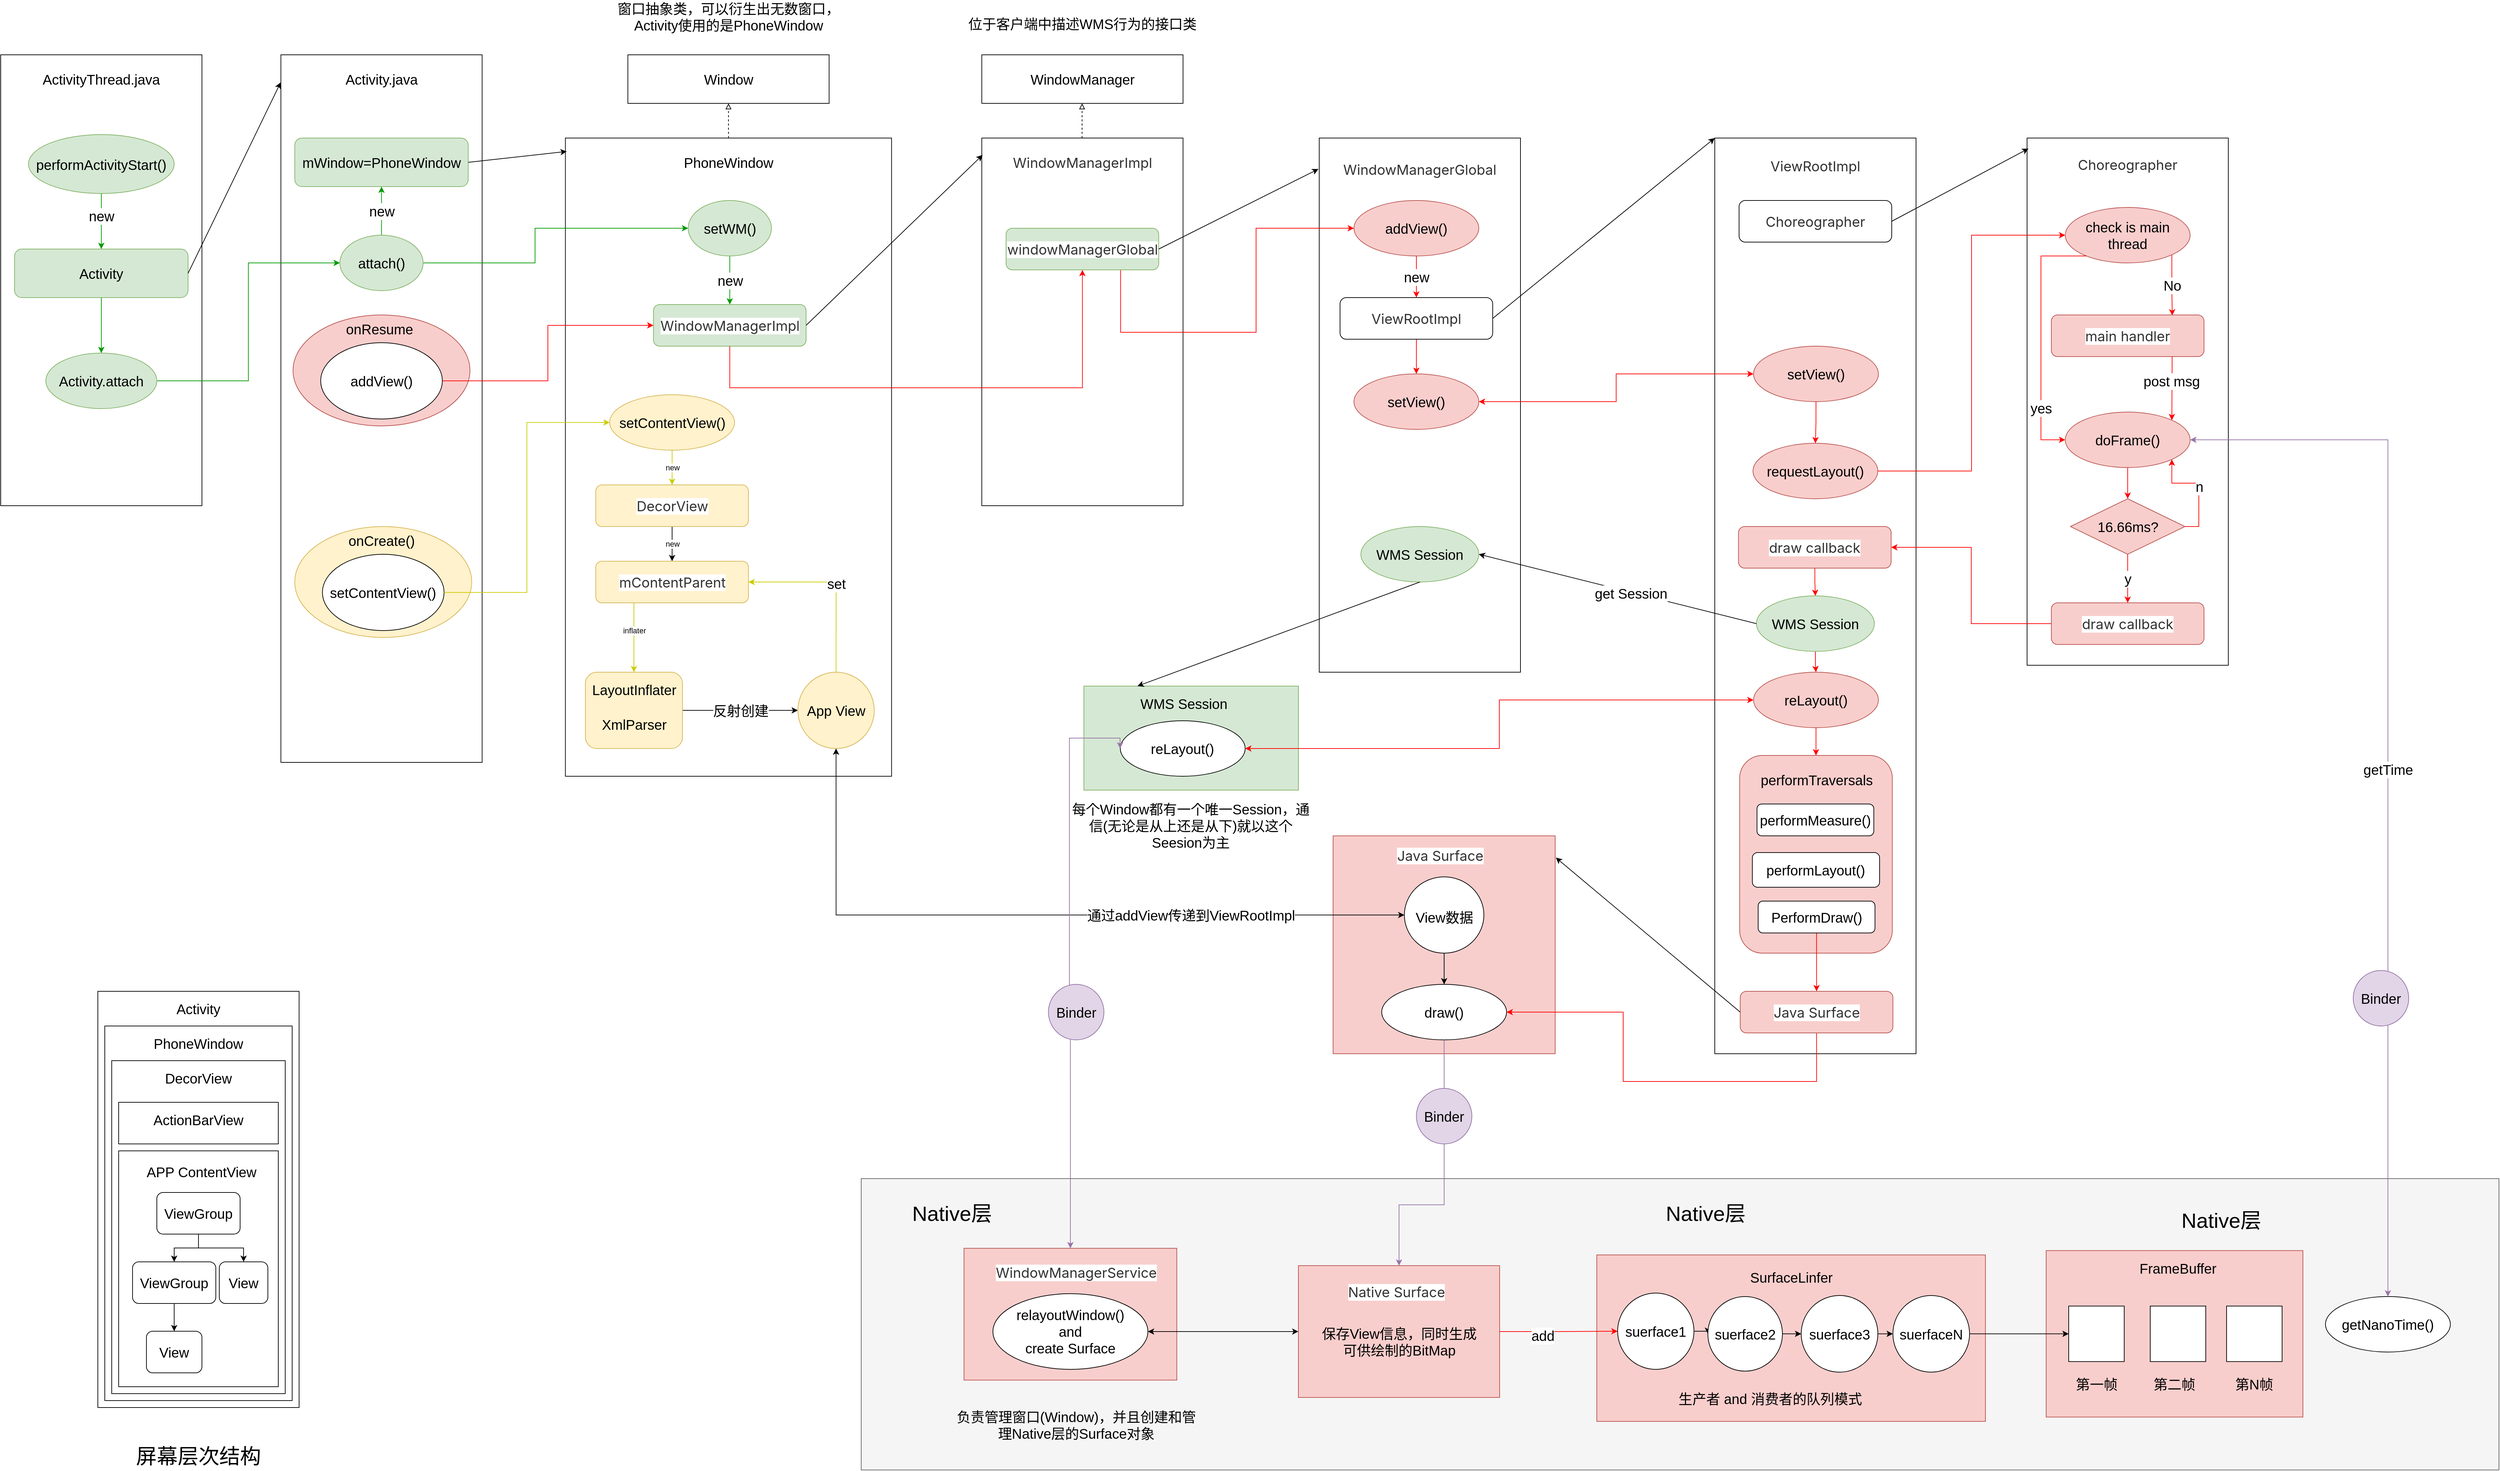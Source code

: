<mxfile version="18.1.1" type="github">
  <diagram id="eMgkAyy5G1e6cz8pdyqD" name="Page-1">
    <mxGraphModel dx="3875" dy="2263" grid="1" gridSize="10" guides="1" tooltips="1" connect="1" arrows="1" fold="1" page="1" pageScale="1" pageWidth="5000" pageHeight="5000" math="0" shadow="0">
      <root>
        <mxCell id="0" />
        <mxCell id="1" parent="0" />
        <mxCell id="AkMvlycD2O6GtV7VamoH-154" value="" style="rounded=0;whiteSpace=wrap;html=1;fontSize=20;fillColor=#f5f5f5;strokeColor=#666666;fontColor=#333333;" vertex="1" parent="1">
          <mxGeometry x="1480" y="1790" width="2360" height="420" as="geometry" />
        </mxCell>
        <mxCell id="3AiErp1C6alfISHL7ssP-1" value="" style="rounded=0;whiteSpace=wrap;html=1;" parent="1" vertex="1">
          <mxGeometry x="643.75" y="170" width="290" height="1020" as="geometry" />
        </mxCell>
        <mxCell id="3AiErp1C6alfISHL7ssP-2" value="&lt;font style=&quot;font-size: 20px;&quot;&gt;Activity.java&lt;/font&gt;" style="text;html=1;strokeColor=none;fillColor=none;align=center;verticalAlign=middle;whiteSpace=wrap;rounded=0;" parent="1" vertex="1">
          <mxGeometry x="758.75" y="190" width="60" height="30" as="geometry" />
        </mxCell>
        <mxCell id="3AiErp1C6alfISHL7ssP-3" value="mWindow=PhoneWindow" style="rounded=1;whiteSpace=wrap;html=1;fontSize=20;fillColor=#d5e8d4;strokeColor=#82b366;" parent="1" vertex="1">
          <mxGeometry x="663.75" y="290" width="250" height="70" as="geometry" />
        </mxCell>
        <mxCell id="3AiErp1C6alfISHL7ssP-10" style="edgeStyle=orthogonalEdgeStyle;rounded=0;orthogonalLoop=1;jettySize=auto;html=1;entryX=0.5;entryY=1;entryDx=0;entryDy=0;fontSize=20;dashed=1;endArrow=block;endFill=0;" parent="1" source="3AiErp1C6alfISHL7ssP-6" target="3AiErp1C6alfISHL7ssP-8" edge="1">
          <mxGeometry relative="1" as="geometry" />
        </mxCell>
        <mxCell id="3AiErp1C6alfISHL7ssP-6" value="" style="rounded=0;whiteSpace=wrap;html=1;" parent="1" vertex="1">
          <mxGeometry x="1053.75" y="290" width="470" height="920" as="geometry" />
        </mxCell>
        <mxCell id="3AiErp1C6alfISHL7ssP-7" value="&lt;font style=&quot;font-size: 20px;&quot;&gt;PhoneWindow&lt;/font&gt;" style="text;html=1;strokeColor=none;fillColor=none;align=center;verticalAlign=middle;whiteSpace=wrap;rounded=0;" parent="1" vertex="1">
          <mxGeometry x="1258.75" y="310" width="60" height="30" as="geometry" />
        </mxCell>
        <mxCell id="3AiErp1C6alfISHL7ssP-8" value="" style="rounded=0;whiteSpace=wrap;html=1;fontSize=20;" parent="1" vertex="1">
          <mxGeometry x="1143.75" y="170" width="290" height="70" as="geometry" />
        </mxCell>
        <mxCell id="3AiErp1C6alfISHL7ssP-9" value="Window" style="text;html=1;strokeColor=none;fillColor=none;align=center;verticalAlign=middle;whiteSpace=wrap;rounded=0;fontSize=20;" parent="1" vertex="1">
          <mxGeometry x="1258.75" y="190" width="60" height="30" as="geometry" />
        </mxCell>
        <mxCell id="3AiErp1C6alfISHL7ssP-11" value="&lt;span style=&quot;color: rgb(51, 51, 51); font-family: -apple-system, &amp;quot;SF UI Text&amp;quot;, Arial, &amp;quot;PingFang SC&amp;quot;, &amp;quot;Hiragino Sans GB&amp;quot;, &amp;quot;Microsoft YaHei&amp;quot;, &amp;quot;WenQuanYi Micro Hei&amp;quot;, sans-serif, SimHei, SimSun; text-align: left; background-color: rgb(255, 255, 255);&quot;&gt;&lt;font style=&quot;font-size: 20px;&quot;&gt;WindowManagerImpl&lt;/font&gt;&lt;/span&gt;" style="rounded=1;whiteSpace=wrap;html=1;fontSize=20;fillColor=#d5e8d4;strokeColor=#82b366;" parent="1" vertex="1">
          <mxGeometry x="1180.63" y="530" width="220" height="60" as="geometry" />
        </mxCell>
        <mxCell id="3AiErp1C6alfISHL7ssP-15" value="" style="rounded=0;whiteSpace=wrap;html=1;" parent="1" vertex="1">
          <mxGeometry x="1653.75" y="290" width="290" height="530" as="geometry" />
        </mxCell>
        <mxCell id="3AiErp1C6alfISHL7ssP-16" value="WindowManager" style="rounded=0;whiteSpace=wrap;html=1;fontSize=20;" parent="1" vertex="1">
          <mxGeometry x="1653.75" y="170" width="290" height="70" as="geometry" />
        </mxCell>
        <mxCell id="3AiErp1C6alfISHL7ssP-17" style="edgeStyle=orthogonalEdgeStyle;rounded=0;orthogonalLoop=1;jettySize=auto;html=1;entryX=0.5;entryY=1;entryDx=0;entryDy=0;fontSize=20;dashed=1;endArrow=block;endFill=0;" parent="1" edge="1">
          <mxGeometry relative="1" as="geometry">
            <mxPoint x="1798.25" y="290" as="sourcePoint" />
            <mxPoint x="1798.25" y="240" as="targetPoint" />
            <Array as="points">
              <mxPoint x="1798.25" y="240" />
            </Array>
          </mxGeometry>
        </mxCell>
        <mxCell id="3AiErp1C6alfISHL7ssP-18" value="&lt;span style=&quot;color: rgb(51, 51, 51); font-family: -apple-system, &amp;quot;SF UI Text&amp;quot;, Arial, &amp;quot;PingFang SC&amp;quot;, &amp;quot;Hiragino Sans GB&amp;quot;, &amp;quot;Microsoft YaHei&amp;quot;, &amp;quot;WenQuanYi Micro Hei&amp;quot;, sans-serif, SimHei, SimSun; font-size: 20px; text-align: left; background-color: rgb(255, 255, 255);&quot;&gt;WindowManagerImpl&lt;/span&gt;" style="text;html=1;strokeColor=none;fillColor=none;align=center;verticalAlign=middle;whiteSpace=wrap;rounded=0;" parent="1" vertex="1">
          <mxGeometry x="1768.75" y="310" width="60" height="30" as="geometry" />
        </mxCell>
        <mxCell id="3AiErp1C6alfISHL7ssP-24" value="" style="rounded=0;whiteSpace=wrap;html=1;fillColor=#f8cecc;strokeColor=#b85450;" parent="1" vertex="1">
          <mxGeometry x="1628.12" y="1890.45" width="306.66" height="190" as="geometry" />
        </mxCell>
        <mxCell id="3AiErp1C6alfISHL7ssP-27" value="&lt;div style=&quot;text-align: left;&quot;&gt;&lt;font face=&quot;-apple-system, SF UI Text, Arial, PingFang SC, Hiragino Sans GB, Microsoft YaHei, WenQuanYi Micro Hei, sans-serif, SimHei, SimSun&quot; color=&quot;#333333&quot;&gt;&lt;span style=&quot;font-size: 20px; background-color: rgb(255, 255, 255);&quot;&gt;WindowManagerService&lt;/span&gt;&lt;/font&gt;&lt;/div&gt;" style="text;html=1;strokeColor=none;fillColor=none;align=center;verticalAlign=middle;whiteSpace=wrap;rounded=0;" parent="1" vertex="1">
          <mxGeometry x="1759.78" y="1910.45" width="60" height="30" as="geometry" />
        </mxCell>
        <mxCell id="3AiErp1C6alfISHL7ssP-32" value="" style="rounded=0;whiteSpace=wrap;html=1;fontSize=20;" parent="1" vertex="1">
          <mxGeometry x="380" y="1520" width="290" height="600" as="geometry" />
        </mxCell>
        <mxCell id="3AiErp1C6alfISHL7ssP-36" value="" style="rounded=0;whiteSpace=wrap;html=1;fontSize=20;" parent="1" vertex="1">
          <mxGeometry x="390" y="1570" width="270" height="540" as="geometry" />
        </mxCell>
        <mxCell id="3AiErp1C6alfISHL7ssP-37" value="" style="rounded=0;whiteSpace=wrap;html=1;fontSize=20;" parent="1" vertex="1">
          <mxGeometry x="400" y="1620" width="250" height="480" as="geometry" />
        </mxCell>
        <mxCell id="3AiErp1C6alfISHL7ssP-38" value="" style="rounded=0;whiteSpace=wrap;html=1;fontSize=20;" parent="1" vertex="1">
          <mxGeometry x="410" y="1680" width="230" height="60" as="geometry" />
        </mxCell>
        <mxCell id="3AiErp1C6alfISHL7ssP-39" value="" style="rounded=0;whiteSpace=wrap;html=1;fontSize=20;" parent="1" vertex="1">
          <mxGeometry x="410" y="1750" width="230" height="340" as="geometry" />
        </mxCell>
        <mxCell id="3AiErp1C6alfISHL7ssP-40" value="Activity" style="text;html=1;strokeColor=none;fillColor=none;align=center;verticalAlign=middle;whiteSpace=wrap;rounded=0;fontSize=20;" parent="1" vertex="1">
          <mxGeometry x="495" y="1530" width="60" height="30" as="geometry" />
        </mxCell>
        <mxCell id="3AiErp1C6alfISHL7ssP-41" value="PhoneWindow" style="text;html=1;strokeColor=none;fillColor=none;align=center;verticalAlign=middle;whiteSpace=wrap;rounded=0;fontSize=20;" parent="1" vertex="1">
          <mxGeometry x="495" y="1580" width="60" height="30" as="geometry" />
        </mxCell>
        <mxCell id="3AiErp1C6alfISHL7ssP-44" value="DecorView" style="text;html=1;strokeColor=none;fillColor=none;align=center;verticalAlign=middle;whiteSpace=wrap;rounded=0;fontSize=20;" parent="1" vertex="1">
          <mxGeometry x="495" y="1630" width="60" height="30" as="geometry" />
        </mxCell>
        <mxCell id="3AiErp1C6alfISHL7ssP-45" value="ActionBarView" style="text;html=1;strokeColor=none;fillColor=none;align=center;verticalAlign=middle;whiteSpace=wrap;rounded=0;fontSize=20;" parent="1" vertex="1">
          <mxGeometry x="495" y="1690" width="60" height="30" as="geometry" />
        </mxCell>
        <mxCell id="3AiErp1C6alfISHL7ssP-46" value="APP ContentView" style="text;html=1;strokeColor=none;fillColor=none;align=center;verticalAlign=middle;whiteSpace=wrap;rounded=0;fontSize=20;" parent="1" vertex="1">
          <mxGeometry x="422.5" y="1770" width="212.5" height="20" as="geometry" />
        </mxCell>
        <mxCell id="3AiErp1C6alfISHL7ssP-51" style="edgeStyle=orthogonalEdgeStyle;rounded=0;orthogonalLoop=1;jettySize=auto;html=1;fontSize=20;startArrow=none;startFill=0;endArrow=classic;endFill=1;" parent="1" source="3AiErp1C6alfISHL7ssP-47" target="3AiErp1C6alfISHL7ssP-48" edge="1">
          <mxGeometry relative="1" as="geometry" />
        </mxCell>
        <mxCell id="3AiErp1C6alfISHL7ssP-52" style="edgeStyle=orthogonalEdgeStyle;rounded=0;orthogonalLoop=1;jettySize=auto;html=1;exitX=0.5;exitY=1;exitDx=0;exitDy=0;entryX=0.5;entryY=0;entryDx=0;entryDy=0;fontSize=20;startArrow=none;startFill=0;endArrow=classic;endFill=1;" parent="1" source="3AiErp1C6alfISHL7ssP-47" target="3AiErp1C6alfISHL7ssP-49" edge="1">
          <mxGeometry relative="1" as="geometry" />
        </mxCell>
        <mxCell id="3AiErp1C6alfISHL7ssP-47" value="ViewGroup" style="rounded=1;whiteSpace=wrap;html=1;fontSize=20;" parent="1" vertex="1">
          <mxGeometry x="465" y="1810" width="120" height="60" as="geometry" />
        </mxCell>
        <mxCell id="3AiErp1C6alfISHL7ssP-54" style="edgeStyle=orthogonalEdgeStyle;rounded=0;orthogonalLoop=1;jettySize=auto;html=1;entryX=0.5;entryY=0;entryDx=0;entryDy=0;fontSize=20;startArrow=none;startFill=0;endArrow=classic;endFill=1;" parent="1" source="3AiErp1C6alfISHL7ssP-48" target="3AiErp1C6alfISHL7ssP-50" edge="1">
          <mxGeometry relative="1" as="geometry" />
        </mxCell>
        <mxCell id="3AiErp1C6alfISHL7ssP-48" value="ViewGroup" style="rounded=1;whiteSpace=wrap;html=1;fontSize=20;" parent="1" vertex="1">
          <mxGeometry x="430" y="1910" width="120" height="60" as="geometry" />
        </mxCell>
        <mxCell id="3AiErp1C6alfISHL7ssP-49" value="View" style="rounded=1;whiteSpace=wrap;html=1;fontSize=20;" parent="1" vertex="1">
          <mxGeometry x="555" y="1910" width="70" height="60" as="geometry" />
        </mxCell>
        <mxCell id="3AiErp1C6alfISHL7ssP-50" value="View" style="rounded=1;whiteSpace=wrap;html=1;fontSize=20;" parent="1" vertex="1">
          <mxGeometry x="450" y="2010" width="80" height="60" as="geometry" />
        </mxCell>
        <mxCell id="AkMvlycD2O6GtV7VamoH-6" value="new" style="edgeStyle=orthogonalEdgeStyle;rounded=0;orthogonalLoop=1;jettySize=auto;html=1;entryX=0.5;entryY=0;entryDx=0;entryDy=0;" edge="1" parent="1" source="3AiErp1C6alfISHL7ssP-55" target="AkMvlycD2O6GtV7VamoH-5">
          <mxGeometry relative="1" as="geometry" />
        </mxCell>
        <mxCell id="AkMvlycD2O6GtV7VamoH-21" value="反射创建" style="edgeStyle=orthogonalEdgeStyle;rounded=0;orthogonalLoop=1;jettySize=auto;html=1;entryX=0;entryY=0.5;entryDx=0;entryDy=0;fontSize=20;startArrow=none;startFill=0;endArrow=classic;endFill=1;" edge="1" parent="1" source="3AiErp1C6alfISHL7ssP-58" target="AkMvlycD2O6GtV7VamoH-20">
          <mxGeometry relative="1" as="geometry" />
        </mxCell>
        <mxCell id="3AiErp1C6alfISHL7ssP-58" value="" style="rounded=1;whiteSpace=wrap;html=1;fontSize=20;fillColor=#fff2cc;strokeColor=#d6b656;" parent="1" vertex="1">
          <mxGeometry x="1082.51" y="1060" width="140" height="110" as="geometry" />
        </mxCell>
        <mxCell id="3AiErp1C6alfISHL7ssP-59" value="位于客户端中描述WMS行为的接口类" style="text;html=1;strokeColor=none;fillColor=none;align=center;verticalAlign=middle;whiteSpace=wrap;rounded=0;fontSize=20;" parent="1" vertex="1">
          <mxGeometry x="1623.75" y="110" width="350" height="30" as="geometry" />
        </mxCell>
        <mxCell id="3AiErp1C6alfISHL7ssP-60" value="窗口抽象类，可以衍生出无数窗口，Activity使用的是PhoneWindow" style="text;html=1;strokeColor=none;fillColor=none;align=center;verticalAlign=middle;whiteSpace=wrap;rounded=0;fontSize=20;" parent="1" vertex="1">
          <mxGeometry x="1113.75" y="100" width="350" height="30" as="geometry" />
        </mxCell>
        <mxCell id="AkMvlycD2O6GtV7VamoH-54" value="new" style="edgeStyle=orthogonalEdgeStyle;rounded=0;orthogonalLoop=1;jettySize=auto;html=1;entryX=0.5;entryY=1;entryDx=0;entryDy=0;fontSize=20;startArrow=none;startFill=0;endArrow=classic;endFill=1;strokeColor=#009900;" edge="1" parent="1" source="3AiErp1C6alfISHL7ssP-61" target="3AiErp1C6alfISHL7ssP-3">
          <mxGeometry relative="1" as="geometry" />
        </mxCell>
        <mxCell id="AkMvlycD2O6GtV7VamoH-55" style="edgeStyle=orthogonalEdgeStyle;rounded=0;orthogonalLoop=1;jettySize=auto;html=1;fontSize=20;startArrow=none;startFill=0;endArrow=classic;endFill=1;strokeColor=#009900;" edge="1" parent="1" source="3AiErp1C6alfISHL7ssP-61" target="AkMvlycD2O6GtV7VamoH-24">
          <mxGeometry relative="1" as="geometry">
            <Array as="points">
              <mxPoint x="1010" y="470" />
              <mxPoint x="1010" y="420" />
            </Array>
          </mxGeometry>
        </mxCell>
        <mxCell id="3AiErp1C6alfISHL7ssP-61" value="attach()" style="ellipse;whiteSpace=wrap;html=1;fontSize=20;fillColor=#d5e8d4;strokeColor=#82b366;" parent="1" vertex="1">
          <mxGeometry x="728.75" y="430" width="120" height="80" as="geometry" />
        </mxCell>
        <mxCell id="AkMvlycD2O6GtV7VamoH-4" value="new" style="edgeStyle=orthogonalEdgeStyle;rounded=0;orthogonalLoop=1;jettySize=auto;html=1;entryX=0.5;entryY=0;entryDx=0;entryDy=0;strokeColor=#CCCC00;" edge="1" parent="1" source="AkMvlycD2O6GtV7VamoH-1" target="3AiErp1C6alfISHL7ssP-55">
          <mxGeometry relative="1" as="geometry" />
        </mxCell>
        <mxCell id="AkMvlycD2O6GtV7VamoH-1" value="setContentView()" style="ellipse;whiteSpace=wrap;html=1;fontSize=20;fillColor=#fff2cc;strokeColor=#d6b656;" vertex="1" parent="1">
          <mxGeometry x="1117.51" y="660" width="180" height="80" as="geometry" />
        </mxCell>
        <mxCell id="AkMvlycD2O6GtV7VamoH-13" style="edgeStyle=orthogonalEdgeStyle;rounded=0;orthogonalLoop=1;jettySize=auto;html=1;exitX=0.25;exitY=1;exitDx=0;exitDy=0;strokeColor=#CCCC00;" edge="1" parent="1" source="AkMvlycD2O6GtV7VamoH-5" target="3AiErp1C6alfISHL7ssP-58">
          <mxGeometry relative="1" as="geometry" />
        </mxCell>
        <mxCell id="AkMvlycD2O6GtV7VamoH-15" value="inflater" style="edgeLabel;html=1;align=center;verticalAlign=middle;resizable=0;points=[];" vertex="1" connectable="0" parent="AkMvlycD2O6GtV7VamoH-13">
          <mxGeometry x="-0.204" relative="1" as="geometry">
            <mxPoint as="offset" />
          </mxGeometry>
        </mxCell>
        <mxCell id="AkMvlycD2O6GtV7VamoH-5" value="&lt;span style=&quot;color: rgb(51, 51, 51); font-family: -apple-system, &amp;quot;SF UI Text&amp;quot;, Arial, &amp;quot;PingFang SC&amp;quot;, &amp;quot;Hiragino Sans GB&amp;quot;, &amp;quot;Microsoft YaHei&amp;quot;, &amp;quot;WenQuanYi Micro Hei&amp;quot;, sans-serif, SimHei, SimSun; text-align: left; background-color: rgb(255, 255, 255);&quot;&gt;&lt;font style=&quot;font-size: 20px;&quot;&gt;mContentParent&lt;/font&gt;&lt;/span&gt;" style="rounded=1;whiteSpace=wrap;html=1;fontSize=20;fillColor=#fff2cc;strokeColor=#d6b656;" vertex="1" parent="1">
          <mxGeometry x="1097.51" y="900" width="220" height="60" as="geometry" />
        </mxCell>
        <mxCell id="3AiErp1C6alfISHL7ssP-55" value="&lt;span style=&quot;color: rgb(51, 51, 51); font-family: -apple-system, &amp;quot;SF UI Text&amp;quot;, Arial, &amp;quot;PingFang SC&amp;quot;, &amp;quot;Hiragino Sans GB&amp;quot;, &amp;quot;Microsoft YaHei&amp;quot;, &amp;quot;WenQuanYi Micro Hei&amp;quot;, sans-serif, SimHei, SimSun; text-align: left; background-color: rgb(255, 255, 255);&quot;&gt;&lt;font style=&quot;font-size: 20px;&quot;&gt;DecorView&lt;/font&gt;&lt;/span&gt;" style="rounded=1;whiteSpace=wrap;html=1;fontSize=20;fillColor=#fff2cc;strokeColor=#d6b656;" parent="1" vertex="1">
          <mxGeometry x="1097.51" y="790" width="220" height="60" as="geometry" />
        </mxCell>
        <mxCell id="AkMvlycD2O6GtV7VamoH-9" value="&lt;font style=&quot;font-size: 20px;&quot;&gt;LayoutInflater&lt;/font&gt;" style="text;html=1;strokeColor=none;fillColor=none;align=center;verticalAlign=middle;whiteSpace=wrap;rounded=0;" vertex="1" parent="1">
          <mxGeometry x="1122.51" y="1070" width="60" height="30" as="geometry" />
        </mxCell>
        <mxCell id="AkMvlycD2O6GtV7VamoH-10" value="&lt;span style=&quot;font-size: 20px;&quot;&gt;XmlParser&lt;/span&gt;" style="text;html=1;strokeColor=none;fillColor=none;align=center;verticalAlign=middle;whiteSpace=wrap;rounded=0;" vertex="1" parent="1">
          <mxGeometry x="1122.51" y="1120" width="60" height="30" as="geometry" />
        </mxCell>
        <mxCell id="AkMvlycD2O6GtV7VamoH-23" value="set" style="edgeStyle=orthogonalEdgeStyle;rounded=0;orthogonalLoop=1;jettySize=auto;html=1;entryX=1;entryY=0.5;entryDx=0;entryDy=0;fontSize=20;startArrow=none;startFill=0;endArrow=classic;endFill=1;exitX=0.5;exitY=0;exitDx=0;exitDy=0;strokeColor=#CCCC00;" edge="1" parent="1" source="AkMvlycD2O6GtV7VamoH-20" target="AkMvlycD2O6GtV7VamoH-5">
          <mxGeometry relative="1" as="geometry" />
        </mxCell>
        <mxCell id="AkMvlycD2O6GtV7VamoH-20" value="&lt;font style=&quot;font-size: 20px;&quot;&gt;App View&lt;/font&gt;" style="ellipse;whiteSpace=wrap;html=1;aspect=fixed;fillColor=#fff2cc;strokeColor=#d6b656;" vertex="1" parent="1">
          <mxGeometry x="1388.76" y="1060" width="110" height="110" as="geometry" />
        </mxCell>
        <mxCell id="AkMvlycD2O6GtV7VamoH-56" value="new" style="edgeStyle=orthogonalEdgeStyle;rounded=0;orthogonalLoop=1;jettySize=auto;html=1;fontSize=20;startArrow=none;startFill=0;endArrow=classic;endFill=1;strokeColor=#009900;" edge="1" parent="1" source="AkMvlycD2O6GtV7VamoH-24" target="3AiErp1C6alfISHL7ssP-11">
          <mxGeometry relative="1" as="geometry" />
        </mxCell>
        <mxCell id="AkMvlycD2O6GtV7VamoH-24" value="setWM()" style="ellipse;whiteSpace=wrap;html=1;fontSize=20;fillColor=#d5e8d4;strokeColor=#82b366;" vertex="1" parent="1">
          <mxGeometry x="1230.63" y="380" width="120" height="80" as="geometry" />
        </mxCell>
        <mxCell id="AkMvlycD2O6GtV7VamoH-29" value="" style="rounded=0;whiteSpace=wrap;html=1;" vertex="1" parent="1">
          <mxGeometry x="240" y="170" width="290" height="650" as="geometry" />
        </mxCell>
        <mxCell id="AkMvlycD2O6GtV7VamoH-31" value="&lt;font style=&quot;font-size: 20px;&quot;&gt;ActivityThread.java&lt;/font&gt;" style="text;html=1;strokeColor=none;fillColor=none;align=center;verticalAlign=middle;whiteSpace=wrap;rounded=0;" vertex="1" parent="1">
          <mxGeometry x="355" y="190" width="60" height="30" as="geometry" />
        </mxCell>
        <mxCell id="AkMvlycD2O6GtV7VamoH-48" style="edgeStyle=orthogonalEdgeStyle;rounded=0;orthogonalLoop=1;jettySize=auto;html=1;entryX=0;entryY=0.5;entryDx=0;entryDy=0;fontSize=20;startArrow=none;startFill=0;endArrow=classic;endFill=1;strokeColor=#009900;" edge="1" parent="1" source="AkMvlycD2O6GtV7VamoH-32" target="3AiErp1C6alfISHL7ssP-61">
          <mxGeometry relative="1" as="geometry" />
        </mxCell>
        <mxCell id="AkMvlycD2O6GtV7VamoH-32" value="Activity.attach" style="ellipse;whiteSpace=wrap;html=1;fontSize=20;fillColor=#d5e8d4;strokeColor=#82b366;" vertex="1" parent="1">
          <mxGeometry x="305" y="600" width="160" height="80" as="geometry" />
        </mxCell>
        <mxCell id="AkMvlycD2O6GtV7VamoH-35" value="" style="ellipse;whiteSpace=wrap;html=1;fontSize=20;fillColor=#fff2cc;strokeColor=#d6b656;" vertex="1" parent="1">
          <mxGeometry x="663.75" y="850" width="255" height="160" as="geometry" />
        </mxCell>
        <mxCell id="AkMvlycD2O6GtV7VamoH-36" value="" style="ellipse;whiteSpace=wrap;html=1;fontSize=20;" vertex="1" parent="1">
          <mxGeometry x="703.59" y="890" width="175.32" height="110" as="geometry" />
        </mxCell>
        <mxCell id="AkMvlycD2O6GtV7VamoH-37" value="&lt;font style=&quot;font-size: 20px;&quot;&gt;onCreate()&lt;/font&gt;" style="text;html=1;strokeColor=none;fillColor=none;align=center;verticalAlign=middle;whiteSpace=wrap;rounded=0;" vertex="1" parent="1">
          <mxGeometry x="758.75" y="855" width="60" height="30" as="geometry" />
        </mxCell>
        <mxCell id="AkMvlycD2O6GtV7VamoH-38" value="&lt;font style=&quot;font-size: 20px;&quot;&gt;setContentView()&lt;/font&gt;" style="text;html=1;strokeColor=none;fillColor=none;align=center;verticalAlign=middle;whiteSpace=wrap;rounded=0;" vertex="1" parent="1">
          <mxGeometry x="761.25" y="930" width="60" height="30" as="geometry" />
        </mxCell>
        <mxCell id="AkMvlycD2O6GtV7VamoH-39" style="edgeStyle=orthogonalEdgeStyle;rounded=0;orthogonalLoop=1;jettySize=auto;html=1;entryX=0;entryY=0.5;entryDx=0;entryDy=0;fontSize=20;startArrow=none;startFill=0;endArrow=classic;endFill=1;exitX=1;exitY=0.5;exitDx=0;exitDy=0;strokeColor=#CCCC00;" edge="1" parent="1" source="AkMvlycD2O6GtV7VamoH-36" target="AkMvlycD2O6GtV7VamoH-1">
          <mxGeometry relative="1" as="geometry" />
        </mxCell>
        <mxCell id="AkMvlycD2O6GtV7VamoH-45" style="edgeStyle=orthogonalEdgeStyle;rounded=0;orthogonalLoop=1;jettySize=auto;html=1;entryX=0.5;entryY=0;entryDx=0;entryDy=0;fontSize=20;startArrow=none;startFill=0;endArrow=classic;endFill=1;strokeColor=#009900;" edge="1" parent="1" source="AkMvlycD2O6GtV7VamoH-40" target="AkMvlycD2O6GtV7VamoH-44">
          <mxGeometry relative="1" as="geometry" />
        </mxCell>
        <mxCell id="AkMvlycD2O6GtV7VamoH-46" value="new" style="edgeLabel;html=1;align=center;verticalAlign=middle;resizable=0;points=[];fontSize=20;" vertex="1" connectable="0" parent="AkMvlycD2O6GtV7VamoH-45">
          <mxGeometry x="-0.197" relative="1" as="geometry">
            <mxPoint as="offset" />
          </mxGeometry>
        </mxCell>
        <mxCell id="AkMvlycD2O6GtV7VamoH-40" value="performActivityStart()" style="ellipse;whiteSpace=wrap;html=1;fontSize=20;fillColor=#d5e8d4;strokeColor=#82b366;" vertex="1" parent="1">
          <mxGeometry x="280" y="285" width="210" height="85" as="geometry" />
        </mxCell>
        <mxCell id="AkMvlycD2O6GtV7VamoH-47" style="edgeStyle=orthogonalEdgeStyle;rounded=0;orthogonalLoop=1;jettySize=auto;html=1;fontSize=20;startArrow=none;startFill=0;endArrow=classic;endFill=1;strokeColor=#009900;" edge="1" parent="1" source="AkMvlycD2O6GtV7VamoH-44" target="AkMvlycD2O6GtV7VamoH-32">
          <mxGeometry relative="1" as="geometry" />
        </mxCell>
        <mxCell id="AkMvlycD2O6GtV7VamoH-44" value="Activity" style="rounded=1;whiteSpace=wrap;html=1;fontSize=20;fillColor=#d5e8d4;strokeColor=#82b366;" vertex="1" parent="1">
          <mxGeometry x="260" y="450" width="250" height="70" as="geometry" />
        </mxCell>
        <mxCell id="AkMvlycD2O6GtV7VamoH-51" value="" style="endArrow=classic;html=1;rounded=0;fontSize=20;exitX=1;exitY=0.5;exitDx=0;exitDy=0;entryX=0.004;entryY=0.021;entryDx=0;entryDy=0;entryPerimeter=0;" edge="1" parent="1" source="3AiErp1C6alfISHL7ssP-3" target="3AiErp1C6alfISHL7ssP-6">
          <mxGeometry width="50" height="50" relative="1" as="geometry">
            <mxPoint x="1130" y="510" as="sourcePoint" />
            <mxPoint x="1050" y="320" as="targetPoint" />
          </mxGeometry>
        </mxCell>
        <mxCell id="AkMvlycD2O6GtV7VamoH-52" value="" style="endArrow=classic;html=1;rounded=0;fontSize=20;exitX=1;exitY=0.5;exitDx=0;exitDy=0;entryX=0.004;entryY=0.046;entryDx=0;entryDy=0;entryPerimeter=0;" edge="1" parent="1" source="3AiErp1C6alfISHL7ssP-11" target="3AiErp1C6alfISHL7ssP-15">
          <mxGeometry width="50" height="50" relative="1" as="geometry">
            <mxPoint x="1130" y="510" as="sourcePoint" />
            <mxPoint x="1650" y="330" as="targetPoint" />
          </mxGeometry>
        </mxCell>
        <mxCell id="AkMvlycD2O6GtV7VamoH-57" value="" style="rounded=0;whiteSpace=wrap;html=1;" vertex="1" parent="1">
          <mxGeometry x="2140" y="290" width="290" height="770" as="geometry" />
        </mxCell>
        <mxCell id="3AiErp1C6alfISHL7ssP-21" value="&lt;span style=&quot;color: rgb(51, 51, 51); font-family: -apple-system, &amp;quot;SF UI Text&amp;quot;, Arial, &amp;quot;PingFang SC&amp;quot;, &amp;quot;Hiragino Sans GB&amp;quot;, &amp;quot;Microsoft YaHei&amp;quot;, &amp;quot;WenQuanYi Micro Hei&amp;quot;, sans-serif, SimHei, SimSun; text-align: left; background-color: rgb(255, 255, 255);&quot;&gt;WindowManagerGlobal&lt;/span&gt;" style="text;html=1;strokeColor=none;fillColor=none;align=center;verticalAlign=middle;whiteSpace=wrap;rounded=0;fontSize=20;" parent="1" vertex="1">
          <mxGeometry x="2255" y="320" width="60" height="30" as="geometry" />
        </mxCell>
        <mxCell id="3AiErp1C6alfISHL7ssP-23" value="WMS Session" style="ellipse;whiteSpace=wrap;html=1;fontSize=20;fillColor=#d5e8d4;strokeColor=#82b366;" parent="1" vertex="1">
          <mxGeometry x="2200" y="850" width="170" height="80" as="geometry" />
        </mxCell>
        <mxCell id="AkMvlycD2O6GtV7VamoH-66" value="new" style="edgeStyle=orthogonalEdgeStyle;rounded=0;orthogonalLoop=1;jettySize=auto;html=1;entryX=0.5;entryY=0;entryDx=0;entryDy=0;fontSize=20;startArrow=none;startFill=0;endArrow=classic;endFill=1;strokeColor=#FF0000;" edge="1" parent="1" source="AkMvlycD2O6GtV7VamoH-49" target="AkMvlycD2O6GtV7VamoH-65">
          <mxGeometry relative="1" as="geometry" />
        </mxCell>
        <mxCell id="AkMvlycD2O6GtV7VamoH-49" value="addView()" style="ellipse;whiteSpace=wrap;html=1;fontSize=20;fillColor=#f8cecc;strokeColor=#b85450;" vertex="1" parent="1">
          <mxGeometry x="2190" y="380" width="180" height="80" as="geometry" />
        </mxCell>
        <mxCell id="AkMvlycD2O6GtV7VamoH-146" style="edgeStyle=orthogonalEdgeStyle;rounded=0;orthogonalLoop=1;jettySize=auto;html=1;entryX=0;entryY=0.5;entryDx=0;entryDy=0;fontSize=20;startArrow=none;startFill=0;endArrow=classic;endFill=1;strokeColor=#FF0000;exitX=0.75;exitY=1;exitDx=0;exitDy=0;" edge="1" parent="1" source="AkMvlycD2O6GtV7VamoH-63" target="AkMvlycD2O6GtV7VamoH-49">
          <mxGeometry relative="1" as="geometry">
            <Array as="points">
              <mxPoint x="1854" y="570" />
              <mxPoint x="2049" y="570" />
              <mxPoint x="2049" y="420" />
            </Array>
          </mxGeometry>
        </mxCell>
        <mxCell id="AkMvlycD2O6GtV7VamoH-63" value="&lt;span style=&quot;color: rgb(51, 51, 51); font-family: -apple-system, &amp;quot;SF UI Text&amp;quot;, Arial, &amp;quot;PingFang SC&amp;quot;, &amp;quot;Hiragino Sans GB&amp;quot;, &amp;quot;Microsoft YaHei&amp;quot;, &amp;quot;WenQuanYi Micro Hei&amp;quot;, sans-serif, SimHei, SimSun; text-align: left; background-color: rgb(255, 255, 255);&quot;&gt;&lt;font style=&quot;font-size: 20px;&quot;&gt;windowManagerGlobal&lt;/font&gt;&lt;/span&gt;" style="rounded=1;whiteSpace=wrap;html=1;fontSize=20;fillColor=#d5e8d4;strokeColor=#82b366;" vertex="1" parent="1">
          <mxGeometry x="1688.75" y="420" width="220" height="60" as="geometry" />
        </mxCell>
        <mxCell id="AkMvlycD2O6GtV7VamoH-64" value="" style="endArrow=classic;html=1;rounded=0;fontSize=20;strokeColor=#000000;exitX=1;exitY=0.5;exitDx=0;exitDy=0;entryX=-0.004;entryY=0.058;entryDx=0;entryDy=0;entryPerimeter=0;" edge="1" parent="1" source="AkMvlycD2O6GtV7VamoH-63" target="AkMvlycD2O6GtV7VamoH-57">
          <mxGeometry width="50" height="50" relative="1" as="geometry">
            <mxPoint x="1690" y="590" as="sourcePoint" />
            <mxPoint x="1740" y="540" as="targetPoint" />
          </mxGeometry>
        </mxCell>
        <mxCell id="AkMvlycD2O6GtV7VamoH-72" style="edgeStyle=orthogonalEdgeStyle;rounded=0;orthogonalLoop=1;jettySize=auto;html=1;entryX=0.5;entryY=0;entryDx=0;entryDy=0;fontSize=20;startArrow=none;startFill=0;endArrow=classic;endFill=1;strokeColor=#FF0000;" edge="1" parent="1" source="AkMvlycD2O6GtV7VamoH-65" target="AkMvlycD2O6GtV7VamoH-67">
          <mxGeometry relative="1" as="geometry" />
        </mxCell>
        <mxCell id="AkMvlycD2O6GtV7VamoH-65" value="&lt;span style=&quot;color: rgb(51, 51, 51); font-family: -apple-system, &amp;quot;SF UI Text&amp;quot;, Arial, &amp;quot;PingFang SC&amp;quot;, &amp;quot;Hiragino Sans GB&amp;quot;, &amp;quot;Microsoft YaHei&amp;quot;, &amp;quot;WenQuanYi Micro Hei&amp;quot;, sans-serif, SimHei, SimSun; text-align: left; background-color: rgb(255, 255, 255);&quot;&gt;ViewRootImpl&lt;/span&gt;" style="rounded=1;whiteSpace=wrap;html=1;fontSize=20;" vertex="1" parent="1">
          <mxGeometry x="2170" y="520" width="220" height="60" as="geometry" />
        </mxCell>
        <mxCell id="AkMvlycD2O6GtV7VamoH-67" value="setView()" style="ellipse;whiteSpace=wrap;html=1;fontSize=20;fillColor=#f8cecc;strokeColor=#b85450;" vertex="1" parent="1">
          <mxGeometry x="2190" y="630" width="180" height="80" as="geometry" />
        </mxCell>
        <mxCell id="AkMvlycD2O6GtV7VamoH-68" value="" style="rounded=0;whiteSpace=wrap;html=1;" vertex="1" parent="1">
          <mxGeometry x="2710" y="290" width="290" height="1320" as="geometry" />
        </mxCell>
        <mxCell id="AkMvlycD2O6GtV7VamoH-69" value="&lt;div style=&quot;text-align: left;&quot;&gt;&lt;span style=&quot;color: rgb(51, 51, 51); font-family: -apple-system, &amp;quot;SF UI Text&amp;quot;, Arial, &amp;quot;PingFang SC&amp;quot;, &amp;quot;Hiragino Sans GB&amp;quot;, &amp;quot;Microsoft YaHei&amp;quot;, &amp;quot;WenQuanYi Micro Hei&amp;quot;, sans-serif, SimHei, SimSun; font-size: 20px; background-color: rgb(255, 255, 255);&quot;&gt;ViewRootImpl&lt;/span&gt;&lt;br&gt;&lt;/div&gt;" style="text;html=1;strokeColor=none;fillColor=none;align=center;verticalAlign=middle;whiteSpace=wrap;rounded=0;" vertex="1" parent="1">
          <mxGeometry x="2825" y="315" width="60" height="30" as="geometry" />
        </mxCell>
        <mxCell id="AkMvlycD2O6GtV7VamoH-74" style="edgeStyle=orthogonalEdgeStyle;rounded=0;orthogonalLoop=1;jettySize=auto;html=1;entryX=0.5;entryY=0;entryDx=0;entryDy=0;fontSize=20;startArrow=none;startFill=0;endArrow=classic;endFill=1;strokeColor=#FF0000;" edge="1" parent="1" source="AkMvlycD2O6GtV7VamoH-70" target="AkMvlycD2O6GtV7VamoH-71">
          <mxGeometry relative="1" as="geometry" />
        </mxCell>
        <mxCell id="AkMvlycD2O6GtV7VamoH-70" value="setView()" style="ellipse;whiteSpace=wrap;html=1;fontSize=20;fillColor=#f8cecc;strokeColor=#b85450;" vertex="1" parent="1">
          <mxGeometry x="2765.84" y="590" width="180" height="80" as="geometry" />
        </mxCell>
        <mxCell id="AkMvlycD2O6GtV7VamoH-71" value="requestLayout()" style="ellipse;whiteSpace=wrap;html=1;fontSize=20;fillColor=#f8cecc;strokeColor=#b85450;" vertex="1" parent="1">
          <mxGeometry x="2765" y="730" width="180" height="80" as="geometry" />
        </mxCell>
        <mxCell id="AkMvlycD2O6GtV7VamoH-75" value="" style="endArrow=classic;html=1;rounded=0;fontSize=20;strokeColor=#000000;exitX=1;exitY=0.5;exitDx=0;exitDy=0;entryX=0;entryY=0;entryDx=0;entryDy=0;" edge="1" parent="1" source="AkMvlycD2O6GtV7VamoH-65" target="AkMvlycD2O6GtV7VamoH-68">
          <mxGeometry width="50" height="50" relative="1" as="geometry">
            <mxPoint x="2430" y="730" as="sourcePoint" />
            <mxPoint x="2480" y="680" as="targetPoint" />
          </mxGeometry>
        </mxCell>
        <mxCell id="AkMvlycD2O6GtV7VamoH-78" value="" style="endArrow=classic;html=1;rounded=0;fontSize=20;exitX=1;exitY=0.5;exitDx=0;exitDy=0;entryX=-0.001;entryY=0.039;entryDx=0;entryDy=0;entryPerimeter=0;" edge="1" parent="1" source="AkMvlycD2O6GtV7VamoH-44" target="3AiErp1C6alfISHL7ssP-1">
          <mxGeometry width="50" height="50" relative="1" as="geometry">
            <mxPoint x="1410.63" y="570" as="sourcePoint" />
            <mxPoint x="1664.91" y="324.38" as="targetPoint" />
          </mxGeometry>
        </mxCell>
        <mxCell id="AkMvlycD2O6GtV7VamoH-79" value="&lt;div style=&quot;text-align: left;&quot;&gt;&lt;font face=&quot;-apple-system, SF UI Text, Arial, PingFang SC, Hiragino Sans GB, Microsoft YaHei, WenQuanYi Micro Hei, sans-serif, SimHei, SimSun&quot; color=&quot;#333333&quot;&gt;&lt;span style=&quot;background-color: rgb(255, 255, 255);&quot;&gt;Choreographer&lt;/span&gt;&lt;/font&gt;&lt;/div&gt;" style="rounded=1;whiteSpace=wrap;html=1;fontSize=20;" vertex="1" parent="1">
          <mxGeometry x="2745" y="380" width="220" height="60" as="geometry" />
        </mxCell>
        <mxCell id="AkMvlycD2O6GtV7VamoH-80" value="" style="rounded=0;whiteSpace=wrap;html=1;" vertex="1" parent="1">
          <mxGeometry x="3160" y="290" width="290" height="760" as="geometry" />
        </mxCell>
        <mxCell id="AkMvlycD2O6GtV7VamoH-81" value="&lt;div style=&quot;text-align: left;&quot;&gt;&lt;span style=&quot;color: rgb(51, 51, 51); font-family: -apple-system, &amp;quot;SF UI Text&amp;quot;, Arial, &amp;quot;PingFang SC&amp;quot;, &amp;quot;Hiragino Sans GB&amp;quot;, &amp;quot;Microsoft YaHei&amp;quot;, &amp;quot;WenQuanYi Micro Hei&amp;quot;, sans-serif, SimHei, SimSun; font-size: 20px; background-color: rgb(255, 255, 255);&quot;&gt;Choreographer&lt;/span&gt;&lt;br&gt;&lt;/div&gt;" style="text;html=1;strokeColor=none;fillColor=none;align=center;verticalAlign=middle;whiteSpace=wrap;rounded=0;" vertex="1" parent="1">
          <mxGeometry x="3275" y="312.5" width="60" height="30" as="geometry" />
        </mxCell>
        <mxCell id="AkMvlycD2O6GtV7VamoH-82" value="" style="endArrow=classic;html=1;rounded=0;fontSize=20;strokeColor=#000000;exitX=1;exitY=0.5;exitDx=0;exitDy=0;entryX=0.007;entryY=0.02;entryDx=0;entryDy=0;entryPerimeter=0;" edge="1" parent="1" source="AkMvlycD2O6GtV7VamoH-79" target="AkMvlycD2O6GtV7VamoH-80">
          <mxGeometry width="50" height="50" relative="1" as="geometry">
            <mxPoint x="2400" y="810" as="sourcePoint" />
            <mxPoint x="2720" y="300.0" as="targetPoint" />
          </mxGeometry>
        </mxCell>
        <mxCell id="AkMvlycD2O6GtV7VamoH-116" value="No" style="edgeStyle=orthogonalEdgeStyle;rounded=0;orthogonalLoop=1;jettySize=auto;html=1;entryX=0.792;entryY=0.013;entryDx=0;entryDy=0;fontSize=20;startArrow=none;startFill=0;endArrow=classic;endFill=1;strokeColor=#FF0000;exitX=1;exitY=1;exitDx=0;exitDy=0;entryPerimeter=0;" edge="1" parent="1" source="AkMvlycD2O6GtV7VamoH-83" target="AkMvlycD2O6GtV7VamoH-84">
          <mxGeometry relative="1" as="geometry" />
        </mxCell>
        <mxCell id="AkMvlycD2O6GtV7VamoH-83" value="check is main thread" style="ellipse;whiteSpace=wrap;html=1;fontSize=20;fillColor=#f8cecc;strokeColor=#b85450;" vertex="1" parent="1">
          <mxGeometry x="3215" y="390" width="180" height="80" as="geometry" />
        </mxCell>
        <mxCell id="AkMvlycD2O6GtV7VamoH-120" style="edgeStyle=orthogonalEdgeStyle;rounded=0;orthogonalLoop=1;jettySize=auto;html=1;entryX=1;entryY=0;entryDx=0;entryDy=0;fontSize=20;startArrow=none;startFill=0;endArrow=classic;endFill=1;strokeColor=#FF0000;" edge="1" parent="1" source="AkMvlycD2O6GtV7VamoH-84" target="AkMvlycD2O6GtV7VamoH-85">
          <mxGeometry relative="1" as="geometry">
            <Array as="points">
              <mxPoint x="3369" y="620" />
              <mxPoint x="3369" y="620" />
            </Array>
          </mxGeometry>
        </mxCell>
        <mxCell id="AkMvlycD2O6GtV7VamoH-121" value="post msg" style="edgeLabel;html=1;align=center;verticalAlign=middle;resizable=0;points=[];fontSize=20;" vertex="1" connectable="0" parent="AkMvlycD2O6GtV7VamoH-120">
          <mxGeometry x="-0.232" y="-1" relative="1" as="geometry">
            <mxPoint as="offset" />
          </mxGeometry>
        </mxCell>
        <mxCell id="AkMvlycD2O6GtV7VamoH-84" value="&lt;div style=&quot;text-align: left;&quot;&gt;&lt;font face=&quot;-apple-system, SF UI Text, Arial, PingFang SC, Hiragino Sans GB, Microsoft YaHei, WenQuanYi Micro Hei, sans-serif, SimHei, SimSun&quot; color=&quot;#333333&quot;&gt;&lt;span style=&quot;background-color: rgb(255, 255, 255);&quot;&gt;main handler&lt;/span&gt;&lt;/font&gt;&lt;/div&gt;" style="rounded=1;whiteSpace=wrap;html=1;fontSize=20;fillColor=#f8cecc;strokeColor=#b85450;" vertex="1" parent="1">
          <mxGeometry x="3195" y="545" width="220" height="60" as="geometry" />
        </mxCell>
        <mxCell id="AkMvlycD2O6GtV7VamoH-122" style="edgeStyle=orthogonalEdgeStyle;rounded=0;orthogonalLoop=1;jettySize=auto;html=1;entryX=0.5;entryY=0;entryDx=0;entryDy=0;fontSize=20;startArrow=none;startFill=0;endArrow=classic;endFill=1;strokeColor=#FF0000;" edge="1" parent="1" source="AkMvlycD2O6GtV7VamoH-85" target="AkMvlycD2O6GtV7VamoH-104">
          <mxGeometry relative="1" as="geometry" />
        </mxCell>
        <mxCell id="AkMvlycD2O6GtV7VamoH-85" value="doFrame()" style="ellipse;whiteSpace=wrap;html=1;fontSize=20;fillColor=#f8cecc;strokeColor=#b85450;" vertex="1" parent="1">
          <mxGeometry x="3215" y="685" width="180" height="80" as="geometry" />
        </mxCell>
        <mxCell id="AkMvlycD2O6GtV7VamoH-131" style="edgeStyle=orthogonalEdgeStyle;rounded=0;orthogonalLoop=1;jettySize=auto;html=1;fontSize=20;startArrow=none;startFill=0;endArrow=classic;endFill=1;strokeColor=#FF0000;" edge="1" parent="1" source="AkMvlycD2O6GtV7VamoH-86" target="AkMvlycD2O6GtV7VamoH-102">
          <mxGeometry relative="1" as="geometry" />
        </mxCell>
        <mxCell id="AkMvlycD2O6GtV7VamoH-86" value="&lt;div style=&quot;text-align: left;&quot;&gt;&lt;font face=&quot;-apple-system, SF UI Text, Arial, PingFang SC, Hiragino Sans GB, Microsoft YaHei, WenQuanYi Micro Hei, sans-serif, SimHei, SimSun&quot; color=&quot;#333333&quot;&gt;&lt;span style=&quot;background-color: rgb(255, 255, 255);&quot;&gt;draw callback&lt;/span&gt;&lt;/font&gt;&lt;/div&gt;" style="rounded=1;whiteSpace=wrap;html=1;fontSize=20;fillColor=#f8cecc;strokeColor=#b85450;" vertex="1" parent="1">
          <mxGeometry x="2744.15" y="850" width="220" height="60" as="geometry" />
        </mxCell>
        <mxCell id="AkMvlycD2O6GtV7VamoH-125" style="edgeStyle=orthogonalEdgeStyle;rounded=0;orthogonalLoop=1;jettySize=auto;html=1;entryX=1;entryY=0.5;entryDx=0;entryDy=0;fontSize=20;startArrow=none;startFill=0;endArrow=classic;endFill=1;strokeColor=#FF0000;" edge="1" parent="1" source="AkMvlycD2O6GtV7VamoH-87" target="AkMvlycD2O6GtV7VamoH-86">
          <mxGeometry relative="1" as="geometry" />
        </mxCell>
        <mxCell id="AkMvlycD2O6GtV7VamoH-87" value="&lt;div style=&quot;text-align: left;&quot;&gt;&lt;font face=&quot;-apple-system, SF UI Text, Arial, PingFang SC, Hiragino Sans GB, Microsoft YaHei, WenQuanYi Micro Hei, sans-serif, SimHei, SimSun&quot; color=&quot;#333333&quot;&gt;&lt;span style=&quot;background-color: rgb(255, 255, 255);&quot;&gt;draw callback&lt;/span&gt;&lt;/font&gt;&lt;/div&gt;" style="rounded=1;whiteSpace=wrap;html=1;fontSize=20;fillColor=#f8cecc;strokeColor=#b85450;" vertex="1" parent="1">
          <mxGeometry x="3195" y="960" width="220" height="60" as="geometry" />
        </mxCell>
        <mxCell id="AkMvlycD2O6GtV7VamoH-91" value="getNanoTime()" style="ellipse;whiteSpace=wrap;html=1;fontSize=20;" vertex="1" parent="1">
          <mxGeometry x="3590" y="1960" width="180" height="80" as="geometry" />
        </mxCell>
        <mxCell id="AkMvlycD2O6GtV7VamoH-94" value="getTime" style="edgeStyle=orthogonalEdgeStyle;rounded=0;orthogonalLoop=1;jettySize=auto;html=1;fontSize=20;startArrow=classic;startFill=1;endArrow=classic;endFill=1;strokeColor=#9673a6;fillColor=#e1d5e7;" edge="1" parent="1" source="AkMvlycD2O6GtV7VamoH-85" target="AkMvlycD2O6GtV7VamoH-91">
          <mxGeometry relative="1" as="geometry" />
        </mxCell>
        <mxCell id="AkMvlycD2O6GtV7VamoH-95" style="edgeStyle=orthogonalEdgeStyle;rounded=0;orthogonalLoop=1;jettySize=auto;html=1;entryX=0;entryY=0.5;entryDx=0;entryDy=0;fontSize=20;startArrow=classic;startFill=1;endArrow=classic;endFill=1;strokeColor=#FF0000;" edge="1" parent="1" source="AkMvlycD2O6GtV7VamoH-67" target="AkMvlycD2O6GtV7VamoH-70">
          <mxGeometry relative="1" as="geometry" />
        </mxCell>
        <mxCell id="AkMvlycD2O6GtV7VamoH-97" value="&lt;div style=&quot;text-align: left;&quot;&gt;&lt;br&gt;&lt;/div&gt;" style="rounded=1;whiteSpace=wrap;html=1;fontSize=20;fillColor=#f8cecc;strokeColor=#b85450;" vertex="1" parent="1">
          <mxGeometry x="2745.84" y="1180" width="220" height="285" as="geometry" />
        </mxCell>
        <mxCell id="AkMvlycD2O6GtV7VamoH-98" value="&lt;div style=&quot;text-align: left;&quot;&gt;&lt;p&gt;perform&lt;span style=&quot;background-color: initial;&quot;&gt;Measure()&lt;/span&gt;&lt;/p&gt;&lt;/div&gt;" style="rounded=1;whiteSpace=wrap;html=1;fontSize=20;" vertex="1" parent="1">
          <mxGeometry x="2770.83" y="1250" width="168.33" height="45.91" as="geometry" />
        </mxCell>
        <mxCell id="AkMvlycD2O6GtV7VamoH-99" value="&lt;div style=&quot;text-align: left;&quot;&gt;performLayout()&lt;br&gt;&lt;/div&gt;" style="rounded=1;whiteSpace=wrap;html=1;fontSize=20;" vertex="1" parent="1">
          <mxGeometry x="2764.17" y="1320" width="183.33" height="50" as="geometry" />
        </mxCell>
        <mxCell id="AkMvlycD2O6GtV7VamoH-181" style="edgeStyle=orthogonalEdgeStyle;rounded=0;orthogonalLoop=1;jettySize=auto;html=1;fontSize=20;startArrow=none;startFill=0;endArrow=classic;endFill=1;strokeColor=#FF0000;" edge="1" parent="1" source="AkMvlycD2O6GtV7VamoH-100" target="AkMvlycD2O6GtV7VamoH-163">
          <mxGeometry relative="1" as="geometry" />
        </mxCell>
        <mxCell id="AkMvlycD2O6GtV7VamoH-100" value="&lt;div style=&quot;text-align: left;&quot;&gt;PerformDraw()&lt;br&gt;&lt;/div&gt;" style="rounded=1;whiteSpace=wrap;html=1;fontSize=20;" vertex="1" parent="1">
          <mxGeometry x="2772.51" y="1390" width="168.34" height="45.91" as="geometry" />
        </mxCell>
        <mxCell id="AkMvlycD2O6GtV7VamoH-101" value="performTraversals" style="text;html=1;strokeColor=none;fillColor=none;align=center;verticalAlign=middle;whiteSpace=wrap;rounded=0;fontSize=20;" vertex="1" parent="1">
          <mxGeometry x="2826.68" y="1200" width="60" height="30" as="geometry" />
        </mxCell>
        <mxCell id="AkMvlycD2O6GtV7VamoH-132" style="edgeStyle=orthogonalEdgeStyle;rounded=0;orthogonalLoop=1;jettySize=auto;html=1;entryX=0.5;entryY=0;entryDx=0;entryDy=0;fontSize=20;startArrow=none;startFill=0;endArrow=classic;endFill=1;strokeColor=#FF0000;" edge="1" parent="1" source="AkMvlycD2O6GtV7VamoH-102" target="AkMvlycD2O6GtV7VamoH-130">
          <mxGeometry relative="1" as="geometry" />
        </mxCell>
        <mxCell id="AkMvlycD2O6GtV7VamoH-102" value="WMS Session" style="ellipse;whiteSpace=wrap;html=1;fontSize=20;fillColor=#d5e8d4;strokeColor=#82b366;" vertex="1" parent="1">
          <mxGeometry x="2769.99" y="950" width="170" height="80" as="geometry" />
        </mxCell>
        <mxCell id="AkMvlycD2O6GtV7VamoH-123" value="y" style="edgeStyle=orthogonalEdgeStyle;rounded=0;orthogonalLoop=1;jettySize=auto;html=1;entryX=0.5;entryY=0;entryDx=0;entryDy=0;fontSize=20;startArrow=none;startFill=0;endArrow=classic;endFill=1;strokeColor=#FF0000;" edge="1" parent="1" source="AkMvlycD2O6GtV7VamoH-104" target="AkMvlycD2O6GtV7VamoH-87">
          <mxGeometry relative="1" as="geometry" />
        </mxCell>
        <mxCell id="AkMvlycD2O6GtV7VamoH-124" value="n" style="edgeStyle=orthogonalEdgeStyle;rounded=0;orthogonalLoop=1;jettySize=auto;html=1;exitX=1;exitY=0.5;exitDx=0;exitDy=0;entryX=1;entryY=1;entryDx=0;entryDy=0;fontSize=20;startArrow=none;startFill=0;endArrow=classic;endFill=1;strokeColor=#FF0000;" edge="1" parent="1" source="AkMvlycD2O6GtV7VamoH-104" target="AkMvlycD2O6GtV7VamoH-85">
          <mxGeometry relative="1" as="geometry" />
        </mxCell>
        <mxCell id="AkMvlycD2O6GtV7VamoH-104" value="16.66ms?" style="rhombus;whiteSpace=wrap;html=1;fontSize=20;fillColor=#f8cecc;strokeColor=#b85450;" vertex="1" parent="1">
          <mxGeometry x="3222.5" y="810" width="165" height="80" as="geometry" />
        </mxCell>
        <mxCell id="AkMvlycD2O6GtV7VamoH-107" value="" style="rounded=0;whiteSpace=wrap;html=1;fillColor=#d5e8d4;strokeColor=#82b366;" vertex="1" parent="1">
          <mxGeometry x="1800.84" y="1080" width="309.16" height="150" as="geometry" />
        </mxCell>
        <mxCell id="AkMvlycD2O6GtV7VamoH-108" value="&lt;div style=&quot;text-align: left;&quot;&gt;&lt;span style=&quot;font-size: 20px; text-align: center;&quot;&gt;WMS Session&lt;/span&gt;&lt;br&gt;&lt;/div&gt;" style="text;html=1;strokeColor=none;fillColor=none;align=center;verticalAlign=middle;whiteSpace=wrap;rounded=0;" vertex="1" parent="1">
          <mxGeometry x="1867.91" y="1090" width="154.16" height="30" as="geometry" />
        </mxCell>
        <mxCell id="AkMvlycD2O6GtV7VamoH-109" value="reLayout()" style="ellipse;whiteSpace=wrap;html=1;fontSize=20;" vertex="1" parent="1">
          <mxGeometry x="1853.32" y="1130" width="180" height="80" as="geometry" />
        </mxCell>
        <mxCell id="AkMvlycD2O6GtV7VamoH-110" value="relayoutWindow()&lt;br&gt;and&lt;br&gt;create Surface" style="ellipse;whiteSpace=wrap;html=1;fontSize=20;" vertex="1" parent="1">
          <mxGeometry x="1669.78" y="1955.91" width="223.34" height="109.09" as="geometry" />
        </mxCell>
        <mxCell id="AkMvlycD2O6GtV7VamoH-113" style="edgeStyle=orthogonalEdgeStyle;rounded=0;orthogonalLoop=1;jettySize=auto;html=1;entryX=0;entryY=0.5;entryDx=0;entryDy=0;fontSize=20;startArrow=none;startFill=0;endArrow=classic;endFill=1;strokeColor=#FF0000;" edge="1" parent="1" source="AkMvlycD2O6GtV7VamoH-71" target="AkMvlycD2O6GtV7VamoH-83">
          <mxGeometry relative="1" as="geometry" />
        </mxCell>
        <mxCell id="AkMvlycD2O6GtV7VamoH-114" style="edgeStyle=orthogonalEdgeStyle;rounded=0;orthogonalLoop=1;jettySize=auto;html=1;entryX=0;entryY=0.5;entryDx=0;entryDy=0;fontSize=20;startArrow=none;startFill=0;endArrow=classic;endFill=1;strokeColor=#FF0000;" edge="1" parent="1" source="AkMvlycD2O6GtV7VamoH-83" target="AkMvlycD2O6GtV7VamoH-85">
          <mxGeometry relative="1" as="geometry">
            <Array as="points">
              <mxPoint x="3180" y="460" />
              <mxPoint x="3180" y="725" />
            </Array>
          </mxGeometry>
        </mxCell>
        <mxCell id="AkMvlycD2O6GtV7VamoH-115" value="yes" style="edgeLabel;html=1;align=center;verticalAlign=middle;resizable=0;points=[];fontSize=20;" vertex="1" connectable="0" parent="AkMvlycD2O6GtV7VamoH-114">
          <mxGeometry x="-0.427" relative="1" as="geometry">
            <mxPoint y="180" as="offset" />
          </mxGeometry>
        </mxCell>
        <mxCell id="AkMvlycD2O6GtV7VamoH-127" value="负责管理窗口(Window)，并且创建和管理Native层的Surface对象" style="text;html=1;strokeColor=none;fillColor=none;align=center;verticalAlign=middle;whiteSpace=wrap;rounded=0;fontSize=20;" vertex="1" parent="1">
          <mxGeometry x="1614.78" y="2130" width="350" height="30" as="geometry" />
        </mxCell>
        <mxCell id="AkMvlycD2O6GtV7VamoH-128" value="每个Window都有一个唯一Session，通信(无论是从上还是从下)就以这个Seesion为主" style="text;html=1;strokeColor=none;fillColor=none;align=center;verticalAlign=middle;whiteSpace=wrap;rounded=0;fontSize=20;" vertex="1" parent="1">
          <mxGeometry x="1780.42" y="1265.91" width="350" height="30" as="geometry" />
        </mxCell>
        <mxCell id="AkMvlycD2O6GtV7VamoH-133" style="edgeStyle=orthogonalEdgeStyle;rounded=0;orthogonalLoop=1;jettySize=auto;html=1;entryX=1;entryY=0.5;entryDx=0;entryDy=0;fontSize=20;startArrow=classic;startFill=1;endArrow=classic;endFill=1;strokeColor=#FF0000;" edge="1" parent="1" source="AkMvlycD2O6GtV7VamoH-130" target="AkMvlycD2O6GtV7VamoH-109">
          <mxGeometry relative="1" as="geometry" />
        </mxCell>
        <mxCell id="AkMvlycD2O6GtV7VamoH-134" style="edgeStyle=orthogonalEdgeStyle;rounded=0;orthogonalLoop=1;jettySize=auto;html=1;fontSize=20;startArrow=none;startFill=0;endArrow=classic;endFill=1;strokeColor=#FF0000;" edge="1" parent="1" source="AkMvlycD2O6GtV7VamoH-130" target="AkMvlycD2O6GtV7VamoH-97">
          <mxGeometry relative="1" as="geometry" />
        </mxCell>
        <mxCell id="AkMvlycD2O6GtV7VamoH-130" value="reLayout()" style="ellipse;whiteSpace=wrap;html=1;fontSize=20;fillColor=#f8cecc;strokeColor=#b85450;" vertex="1" parent="1">
          <mxGeometry x="2765.84" y="1060" width="180" height="80" as="geometry" />
        </mxCell>
        <mxCell id="AkMvlycD2O6GtV7VamoH-135" value="" style="endArrow=classic;html=1;rounded=0;fontSize=20;strokeColor=#000000;exitX=0.5;exitY=1;exitDx=0;exitDy=0;entryX=0.25;entryY=0;entryDx=0;entryDy=0;" edge="1" parent="1" source="3AiErp1C6alfISHL7ssP-23" target="AkMvlycD2O6GtV7VamoH-107">
          <mxGeometry width="50" height="50" relative="1" as="geometry">
            <mxPoint x="2300" y="1090" as="sourcePoint" />
            <mxPoint x="2350" y="1040" as="targetPoint" />
          </mxGeometry>
        </mxCell>
        <mxCell id="AkMvlycD2O6GtV7VamoH-136" value="" style="endArrow=none;html=1;rounded=0;fontSize=20;strokeColor=#000000;exitX=1;exitY=0.5;exitDx=0;exitDy=0;entryX=0;entryY=0.5;entryDx=0;entryDy=0;startArrow=classic;startFill=1;endFill=0;" edge="1" parent="1" source="3AiErp1C6alfISHL7ssP-23" target="AkMvlycD2O6GtV7VamoH-102">
          <mxGeometry width="50" height="50" relative="1" as="geometry">
            <mxPoint x="2295" y="940" as="sourcePoint" />
            <mxPoint x="2320" y="1290" as="targetPoint" />
          </mxGeometry>
        </mxCell>
        <mxCell id="AkMvlycD2O6GtV7VamoH-137" value="get Session" style="edgeLabel;html=1;align=center;verticalAlign=middle;resizable=0;points=[];fontSize=20;" vertex="1" connectable="0" parent="AkMvlycD2O6GtV7VamoH-136">
          <mxGeometry x="0.097" y="-1" relative="1" as="geometry">
            <mxPoint as="offset" />
          </mxGeometry>
        </mxCell>
        <mxCell id="AkMvlycD2O6GtV7VamoH-138" value="" style="ellipse;whiteSpace=wrap;html=1;fontSize=20;fillColor=#f8cecc;strokeColor=#b85450;" vertex="1" parent="1">
          <mxGeometry x="661.25" y="545" width="255" height="160" as="geometry" />
        </mxCell>
        <mxCell id="AkMvlycD2O6GtV7VamoH-142" style="edgeStyle=orthogonalEdgeStyle;rounded=0;orthogonalLoop=1;jettySize=auto;html=1;exitX=1;exitY=0.5;exitDx=0;exitDy=0;fontSize=20;startArrow=none;startFill=0;endArrow=classic;endFill=1;strokeColor=#FF0000;" edge="1" parent="1" source="AkMvlycD2O6GtV7VamoH-139" target="3AiErp1C6alfISHL7ssP-11">
          <mxGeometry relative="1" as="geometry" />
        </mxCell>
        <mxCell id="AkMvlycD2O6GtV7VamoH-139" value="" style="ellipse;whiteSpace=wrap;html=1;fontSize=20;" vertex="1" parent="1">
          <mxGeometry x="701.09" y="585" width="175.32" height="110" as="geometry" />
        </mxCell>
        <mxCell id="AkMvlycD2O6GtV7VamoH-140" value="&lt;font style=&quot;font-size: 20px;&quot;&gt;onResume&lt;/font&gt;" style="text;html=1;strokeColor=none;fillColor=none;align=center;verticalAlign=middle;whiteSpace=wrap;rounded=0;" vertex="1" parent="1">
          <mxGeometry x="756.25" y="550" width="60" height="30" as="geometry" />
        </mxCell>
        <mxCell id="AkMvlycD2O6GtV7VamoH-141" value="&lt;font style=&quot;font-size: 20px;&quot;&gt;addView()&lt;/font&gt;" style="text;html=1;strokeColor=none;fillColor=none;align=center;verticalAlign=middle;whiteSpace=wrap;rounded=0;" vertex="1" parent="1">
          <mxGeometry x="758.75" y="625" width="60" height="30" as="geometry" />
        </mxCell>
        <mxCell id="AkMvlycD2O6GtV7VamoH-145" style="edgeStyle=orthogonalEdgeStyle;rounded=0;orthogonalLoop=1;jettySize=auto;html=1;entryX=0.5;entryY=1;entryDx=0;entryDy=0;fontSize=20;startArrow=none;startFill=0;endArrow=classic;endFill=1;strokeColor=#FF0000;" edge="1" parent="1" source="3AiErp1C6alfISHL7ssP-11" target="AkMvlycD2O6GtV7VamoH-63">
          <mxGeometry relative="1" as="geometry">
            <Array as="points">
              <mxPoint x="1291" y="650" />
              <mxPoint x="1799" y="650" />
            </Array>
          </mxGeometry>
        </mxCell>
        <mxCell id="AkMvlycD2O6GtV7VamoH-165" style="edgeStyle=orthogonalEdgeStyle;rounded=0;orthogonalLoop=1;jettySize=auto;html=1;entryX=1;entryY=0.5;entryDx=0;entryDy=0;fontSize=30;startArrow=classic;startFill=1;endArrow=classic;endFill=1;strokeColor=#000000;" edge="1" parent="1" source="AkMvlycD2O6GtV7VamoH-147" target="AkMvlycD2O6GtV7VamoH-110">
          <mxGeometry relative="1" as="geometry" />
        </mxCell>
        <mxCell id="AkMvlycD2O6GtV7VamoH-147" value="" style="rounded=0;whiteSpace=wrap;html=1;fillColor=#f8cecc;strokeColor=#b85450;" vertex="1" parent="1">
          <mxGeometry x="2110" y="1915.45" width="290" height="190" as="geometry" />
        </mxCell>
        <mxCell id="AkMvlycD2O6GtV7VamoH-148" value="&lt;div style=&quot;text-align: left;&quot;&gt;&lt;font face=&quot;-apple-system, SF UI Text, Arial, PingFang SC, Hiragino Sans GB, Microsoft YaHei, WenQuanYi Micro Hei, sans-serif, SimHei, SimSun&quot; color=&quot;#333333&quot;&gt;&lt;span style=&quot;font-size: 20px; background-color: rgb(255, 255, 255);&quot;&gt;Native Surface&lt;/span&gt;&lt;/font&gt;&lt;/div&gt;" style="text;html=1;strokeColor=none;fillColor=none;align=center;verticalAlign=middle;whiteSpace=wrap;rounded=0;" vertex="1" parent="1">
          <mxGeometry x="2169.05" y="1940.45" width="165" height="24.54" as="geometry" />
        </mxCell>
        <mxCell id="AkMvlycD2O6GtV7VamoH-150" value="保存View信息，同时生成可供绘制的BitMap" style="text;html=1;strokeColor=none;fillColor=none;align=center;verticalAlign=middle;whiteSpace=wrap;rounded=0;fontSize=20;" vertex="1" parent="1">
          <mxGeometry x="2140.63" y="1990" width="229.37" height="70" as="geometry" />
        </mxCell>
        <mxCell id="AkMvlycD2O6GtV7VamoH-157" value="&lt;font style=&quot;font-size: 30px;&quot;&gt;Native层&lt;/font&gt;" style="text;html=1;strokeColor=none;fillColor=none;align=center;verticalAlign=middle;whiteSpace=wrap;rounded=0;fontSize=20;" vertex="1" parent="1">
          <mxGeometry x="1481.45" y="1820" width="260" height="40" as="geometry" />
        </mxCell>
        <mxCell id="AkMvlycD2O6GtV7VamoH-158" value="&lt;font style=&quot;font-size: 30px;&quot;&gt;Native层&lt;/font&gt;" style="text;html=1;strokeColor=none;fillColor=none;align=center;verticalAlign=middle;whiteSpace=wrap;rounded=0;fontSize=20;" vertex="1" parent="1">
          <mxGeometry x="3310" y="1830" width="260" height="40" as="geometry" />
        </mxCell>
        <mxCell id="AkMvlycD2O6GtV7VamoH-160" value="&lt;font style=&quot;font-size: 30px;&quot;&gt;Native层&lt;/font&gt;" style="text;html=1;strokeColor=none;fillColor=none;align=center;verticalAlign=middle;whiteSpace=wrap;rounded=0;fontSize=20;" vertex="1" parent="1">
          <mxGeometry x="2566.68" y="1820" width="260" height="40" as="geometry" />
        </mxCell>
        <mxCell id="AkMvlycD2O6GtV7VamoH-162" value="" style="rounded=0;whiteSpace=wrap;html=1;fontSize=30;fillColor=#f8cecc;strokeColor=#b85450;" vertex="1" parent="1">
          <mxGeometry x="2160" y="1295.91" width="320" height="314.09" as="geometry" />
        </mxCell>
        <mxCell id="AkMvlycD2O6GtV7VamoH-207" style="edgeStyle=orthogonalEdgeStyle;rounded=0;orthogonalLoop=1;jettySize=auto;html=1;entryX=1;entryY=0.5;entryDx=0;entryDy=0;fontSize=20;startArrow=none;startFill=0;endArrow=classic;endFill=1;strokeColor=#FF0000;exitX=0.5;exitY=1;exitDx=0;exitDy=0;" edge="1" parent="1" source="AkMvlycD2O6GtV7VamoH-163" target="AkMvlycD2O6GtV7VamoH-168">
          <mxGeometry relative="1" as="geometry">
            <Array as="points">
              <mxPoint x="2857" y="1650" />
              <mxPoint x="2578" y="1650" />
              <mxPoint x="2578" y="1550" />
            </Array>
          </mxGeometry>
        </mxCell>
        <mxCell id="AkMvlycD2O6GtV7VamoH-163" value="&lt;div style=&quot;text-align: left;&quot;&gt;&lt;font face=&quot;-apple-system, SF UI Text, Arial, PingFang SC, Hiragino Sans GB, Microsoft YaHei, WenQuanYi Micro Hei, sans-serif, SimHei, SimSun&quot; color=&quot;#333333&quot;&gt;&lt;span style=&quot;background-color: rgb(255, 255, 255);&quot;&gt;Java Surface&lt;/span&gt;&lt;/font&gt;&lt;/div&gt;" style="rounded=1;whiteSpace=wrap;html=1;fontSize=20;fillColor=#f8cecc;strokeColor=#b85450;" vertex="1" parent="1">
          <mxGeometry x="2746.68" y="1520" width="220" height="60" as="geometry" />
        </mxCell>
        <mxCell id="AkMvlycD2O6GtV7VamoH-164" value="&lt;span style=&quot;color: rgb(51, 51, 51); font-family: -apple-system, &amp;quot;SF UI Text&amp;quot;, Arial, &amp;quot;PingFang SC&amp;quot;, &amp;quot;Hiragino Sans GB&amp;quot;, &amp;quot;Microsoft YaHei&amp;quot;, &amp;quot;WenQuanYi Micro Hei&amp;quot;, sans-serif, SimHei, SimSun; font-size: 20px; text-align: left; background-color: rgb(255, 255, 255);&quot;&gt;Java Surface&lt;/span&gt;" style="text;html=1;strokeColor=none;fillColor=none;align=center;verticalAlign=middle;whiteSpace=wrap;rounded=0;fontSize=30;" vertex="1" parent="1">
          <mxGeometry x="2216.87" y="1310.91" width="195.42" height="20" as="geometry" />
        </mxCell>
        <mxCell id="AkMvlycD2O6GtV7VamoH-167" value="&lt;font style=&quot;font-size: 20px;&quot;&gt;View数据&lt;/font&gt;" style="ellipse;whiteSpace=wrap;html=1;fontSize=30;" vertex="1" parent="1">
          <mxGeometry x="2262.71" y="1355" width="114.58" height="110" as="geometry" />
        </mxCell>
        <mxCell id="AkMvlycD2O6GtV7VamoH-171" style="edgeStyle=orthogonalEdgeStyle;rounded=0;orthogonalLoop=1;jettySize=auto;html=1;entryX=0.5;entryY=1;entryDx=0;entryDy=0;fontSize=20;startArrow=classic;startFill=1;endArrow=none;endFill=0;strokeColor=#000000;" edge="1" parent="1" source="AkMvlycD2O6GtV7VamoH-168" target="AkMvlycD2O6GtV7VamoH-167">
          <mxGeometry relative="1" as="geometry" />
        </mxCell>
        <mxCell id="AkMvlycD2O6GtV7VamoH-172" style="edgeStyle=orthogonalEdgeStyle;rounded=0;orthogonalLoop=1;jettySize=auto;html=1;entryX=0.5;entryY=0;entryDx=0;entryDy=0;fontSize=20;startArrow=none;startFill=0;endArrow=classic;endFill=1;strokeColor=#9673a6;fillColor=#e1d5e7;" edge="1" parent="1" source="AkMvlycD2O6GtV7VamoH-173" target="AkMvlycD2O6GtV7VamoH-147">
          <mxGeometry relative="1" as="geometry" />
        </mxCell>
        <mxCell id="AkMvlycD2O6GtV7VamoH-168" value="draw()" style="ellipse;whiteSpace=wrap;html=1;fontSize=20;" vertex="1" parent="1">
          <mxGeometry x="2230.0" y="1510" width="180" height="80" as="geometry" />
        </mxCell>
        <mxCell id="AkMvlycD2O6GtV7VamoH-170" style="edgeStyle=orthogonalEdgeStyle;rounded=0;orthogonalLoop=1;jettySize=auto;html=1;entryX=0;entryY=0.5;entryDx=0;entryDy=0;fontSize=20;startArrow=classic;startFill=1;endArrow=classic;endFill=1;strokeColor=#000000;" edge="1" parent="1" source="AkMvlycD2O6GtV7VamoH-20" target="AkMvlycD2O6GtV7VamoH-167">
          <mxGeometry relative="1" as="geometry">
            <Array as="points">
              <mxPoint x="1444" y="1410" />
            </Array>
          </mxGeometry>
        </mxCell>
        <mxCell id="AkMvlycD2O6GtV7VamoH-180" value="通过addView传递到ViewRootImpl" style="edgeLabel;html=1;align=center;verticalAlign=middle;resizable=0;points=[];fontSize=20;" vertex="1" connectable="0" parent="AkMvlycD2O6GtV7VamoH-170">
          <mxGeometry x="-0.375" y="1" relative="1" as="geometry">
            <mxPoint x="420" y="1" as="offset" />
          </mxGeometry>
        </mxCell>
        <mxCell id="AkMvlycD2O6GtV7VamoH-173" value="Binder" style="ellipse;whiteSpace=wrap;html=1;aspect=fixed;fontSize=20;fillColor=#e1d5e7;strokeColor=#9673a6;" vertex="1" parent="1">
          <mxGeometry x="2280.0" y="1660" width="80" height="80" as="geometry" />
        </mxCell>
        <mxCell id="AkMvlycD2O6GtV7VamoH-174" value="" style="edgeStyle=orthogonalEdgeStyle;rounded=0;orthogonalLoop=1;jettySize=auto;html=1;entryX=0.5;entryY=0;entryDx=0;entryDy=0;fontSize=20;startArrow=none;startFill=0;endArrow=none;endFill=1;strokeColor=#9673a6;fillColor=#e1d5e7;" edge="1" parent="1" source="AkMvlycD2O6GtV7VamoH-168" target="AkMvlycD2O6GtV7VamoH-173">
          <mxGeometry relative="1" as="geometry">
            <mxPoint x="2320.0" y="1590" as="sourcePoint" />
            <mxPoint x="2255" y="1915.45" as="targetPoint" />
          </mxGeometry>
        </mxCell>
        <mxCell id="AkMvlycD2O6GtV7VamoH-178" value="Binder" style="ellipse;whiteSpace=wrap;html=1;aspect=fixed;fontSize=20;fillColor=#e1d5e7;strokeColor=#9673a6;" vertex="1" parent="1">
          <mxGeometry x="3630.0" y="1490" width="80" height="80" as="geometry" />
        </mxCell>
        <mxCell id="AkMvlycD2O6GtV7VamoH-179" value="" style="endArrow=classic;html=1;rounded=0;fontSize=20;strokeColor=#000000;exitX=0;exitY=0.5;exitDx=0;exitDy=0;entryX=1.003;entryY=0.1;entryDx=0;entryDy=0;entryPerimeter=0;" edge="1" parent="1" source="AkMvlycD2O6GtV7VamoH-163" target="AkMvlycD2O6GtV7VamoH-162">
          <mxGeometry width="50" height="50" relative="1" as="geometry">
            <mxPoint x="2340" y="1350" as="sourcePoint" />
            <mxPoint x="2390" y="1300" as="targetPoint" />
          </mxGeometry>
        </mxCell>
        <mxCell id="AkMvlycD2O6GtV7VamoH-182" value="" style="rounded=0;whiteSpace=wrap;html=1;fillColor=#f8cecc;strokeColor=#b85450;" vertex="1" parent="1">
          <mxGeometry x="2540" y="1900" width="560" height="240" as="geometry" />
        </mxCell>
        <mxCell id="AkMvlycD2O6GtV7VamoH-183" value="&lt;div style=&quot;text-align: left;&quot;&gt;&lt;span style=&quot;font-size: 20px; text-align: center;&quot;&gt;SurfaceLinfer&lt;/span&gt;&lt;br&gt;&lt;/div&gt;" style="text;html=1;strokeColor=none;fillColor=none;align=center;verticalAlign=middle;whiteSpace=wrap;rounded=0;" vertex="1" parent="1">
          <mxGeometry x="2737.5" y="1920" width="165" height="24.54" as="geometry" />
        </mxCell>
        <mxCell id="AkMvlycD2O6GtV7VamoH-203" style="edgeStyle=orthogonalEdgeStyle;rounded=0;orthogonalLoop=1;jettySize=auto;html=1;entryX=0;entryY=0.5;entryDx=0;entryDy=0;fontSize=20;startArrow=none;startFill=0;endArrow=classic;endFill=1;strokeColor=#000000;" edge="1" parent="1" source="AkMvlycD2O6GtV7VamoH-184" target="AkMvlycD2O6GtV7VamoH-185">
          <mxGeometry relative="1" as="geometry" />
        </mxCell>
        <mxCell id="AkMvlycD2O6GtV7VamoH-184" value="suerface1" style="ellipse;whiteSpace=wrap;html=1;aspect=fixed;fontSize=20;" vertex="1" parent="1">
          <mxGeometry x="2570" y="1955" width="110" height="110" as="geometry" />
        </mxCell>
        <mxCell id="AkMvlycD2O6GtV7VamoH-204" style="edgeStyle=orthogonalEdgeStyle;rounded=0;orthogonalLoop=1;jettySize=auto;html=1;entryX=0;entryY=0.5;entryDx=0;entryDy=0;fontSize=20;startArrow=none;startFill=0;endArrow=classic;endFill=1;strokeColor=#000000;" edge="1" parent="1" source="AkMvlycD2O6GtV7VamoH-185" target="AkMvlycD2O6GtV7VamoH-186">
          <mxGeometry relative="1" as="geometry" />
        </mxCell>
        <mxCell id="AkMvlycD2O6GtV7VamoH-185" value="&lt;span style=&quot;&quot;&gt;suerface2&lt;/span&gt;" style="ellipse;whiteSpace=wrap;html=1;aspect=fixed;fontSize=20;" vertex="1" parent="1">
          <mxGeometry x="2700" y="1960" width="107.5" height="107.5" as="geometry" />
        </mxCell>
        <mxCell id="AkMvlycD2O6GtV7VamoH-205" style="edgeStyle=orthogonalEdgeStyle;rounded=0;orthogonalLoop=1;jettySize=auto;html=1;entryX=0;entryY=0.5;entryDx=0;entryDy=0;fontSize=20;startArrow=none;startFill=0;endArrow=classic;endFill=1;strokeColor=#000000;" edge="1" parent="1" source="AkMvlycD2O6GtV7VamoH-186" target="AkMvlycD2O6GtV7VamoH-187">
          <mxGeometry relative="1" as="geometry" />
        </mxCell>
        <mxCell id="AkMvlycD2O6GtV7VamoH-186" value="&lt;span style=&quot;&quot;&gt;suerface3&lt;/span&gt;" style="ellipse;whiteSpace=wrap;html=1;aspect=fixed;fontSize=20;" vertex="1" parent="1">
          <mxGeometry x="2834.54" y="1958.52" width="110.46" height="110.46" as="geometry" />
        </mxCell>
        <mxCell id="AkMvlycD2O6GtV7VamoH-187" value="&lt;span style=&quot;&quot;&gt;suerfaceN&lt;/span&gt;" style="ellipse;whiteSpace=wrap;html=1;aspect=fixed;fontSize=20;" vertex="1" parent="1">
          <mxGeometry x="2966.68" y="1958.52" width="110.46" height="110.46" as="geometry" />
        </mxCell>
        <mxCell id="AkMvlycD2O6GtV7VamoH-188" value="&lt;div style=&quot;text-align: center;&quot;&gt;&lt;span style=&quot;font-size: 20px;&quot;&gt;生产者 and 消费者的队列模式&lt;/span&gt;&lt;/div&gt;" style="text;html=1;strokeColor=none;fillColor=none;align=center;verticalAlign=middle;whiteSpace=wrap;rounded=0;" vertex="1" parent="1">
          <mxGeometry x="2630" y="2094.54" width="320" height="24.54" as="geometry" />
        </mxCell>
        <mxCell id="AkMvlycD2O6GtV7VamoH-189" style="edgeStyle=orthogonalEdgeStyle;rounded=0;orthogonalLoop=1;jettySize=auto;html=1;entryX=0;entryY=0.5;entryDx=0;entryDy=0;fontSize=20;startArrow=none;startFill=0;endArrow=classic;endFill=1;strokeColor=#FF0000;" edge="1" parent="1" source="AkMvlycD2O6GtV7VamoH-147" target="AkMvlycD2O6GtV7VamoH-184">
          <mxGeometry relative="1" as="geometry" />
        </mxCell>
        <mxCell id="AkMvlycD2O6GtV7VamoH-190" value="add" style="edgeLabel;html=1;align=center;verticalAlign=middle;resizable=0;points=[];fontSize=20;" vertex="1" connectable="0" parent="AkMvlycD2O6GtV7VamoH-189">
          <mxGeometry x="-0.277" y="-5" relative="1" as="geometry">
            <mxPoint as="offset" />
          </mxGeometry>
        </mxCell>
        <mxCell id="AkMvlycD2O6GtV7VamoH-192" value="" style="rounded=0;whiteSpace=wrap;html=1;fontSize=20;fillColor=#f8cecc;strokeColor=#b85450;" vertex="1" parent="1">
          <mxGeometry x="3187.5" y="1893.75" width="370" height="240" as="geometry" />
        </mxCell>
        <mxCell id="AkMvlycD2O6GtV7VamoH-193" value="&lt;div style=&quot;text-align: left;&quot;&gt;&lt;span style=&quot;font-size: 20px; text-align: center;&quot;&gt;FrameBuffer&lt;/span&gt;&lt;br&gt;&lt;/div&gt;" style="text;html=1;strokeColor=none;fillColor=none;align=center;verticalAlign=middle;whiteSpace=wrap;rounded=0;" vertex="1" parent="1">
          <mxGeometry x="3295" y="1906.93" width="165" height="24.54" as="geometry" />
        </mxCell>
        <mxCell id="AkMvlycD2O6GtV7VamoH-195" value="" style="whiteSpace=wrap;html=1;aspect=fixed;fontSize=20;" vertex="1" parent="1">
          <mxGeometry x="3337.5" y="1973.75" width="80" height="80" as="geometry" />
        </mxCell>
        <mxCell id="AkMvlycD2O6GtV7VamoH-196" value="" style="whiteSpace=wrap;html=1;aspect=fixed;fontSize=20;" vertex="1" parent="1">
          <mxGeometry x="3447.5" y="1973.75" width="80" height="80" as="geometry" />
        </mxCell>
        <mxCell id="AkMvlycD2O6GtV7VamoH-197" value="" style="whiteSpace=wrap;html=1;aspect=fixed;fontSize=20;" vertex="1" parent="1">
          <mxGeometry x="3220" y="1973.75" width="80" height="80" as="geometry" />
        </mxCell>
        <mxCell id="AkMvlycD2O6GtV7VamoH-198" style="edgeStyle=orthogonalEdgeStyle;rounded=0;orthogonalLoop=1;jettySize=auto;html=1;entryX=0;entryY=0.5;entryDx=0;entryDy=0;fontSize=20;startArrow=none;startFill=0;endArrow=classic;endFill=1;strokeColor=#000000;" edge="1" parent="1" source="AkMvlycD2O6GtV7VamoH-187" target="AkMvlycD2O6GtV7VamoH-197">
          <mxGeometry relative="1" as="geometry" />
        </mxCell>
        <mxCell id="AkMvlycD2O6GtV7VamoH-200" value="&lt;div style=&quot;text-align: center;&quot;&gt;&lt;span style=&quot;font-size: 20px;&quot;&gt;第一帧&lt;/span&gt;&lt;/div&gt;" style="text;html=1;strokeColor=none;fillColor=none;align=center;verticalAlign=middle;whiteSpace=wrap;rounded=0;" vertex="1" parent="1">
          <mxGeometry x="3177.5" y="2073.3" width="165" height="24.54" as="geometry" />
        </mxCell>
        <mxCell id="AkMvlycD2O6GtV7VamoH-201" value="&lt;div style=&quot;text-align: center;&quot;&gt;&lt;span style=&quot;font-size: 20px;&quot;&gt;第二帧&lt;/span&gt;&lt;/div&gt;" style="text;html=1;strokeColor=none;fillColor=none;align=center;verticalAlign=middle;whiteSpace=wrap;rounded=0;" vertex="1" parent="1">
          <mxGeometry x="3290" y="2073.3" width="165" height="24.54" as="geometry" />
        </mxCell>
        <mxCell id="AkMvlycD2O6GtV7VamoH-202" value="&lt;div style=&quot;text-align: center;&quot;&gt;&lt;span style=&quot;font-size: 20px;&quot;&gt;第N帧&lt;/span&gt;&lt;/div&gt;" style="text;html=1;strokeColor=none;fillColor=none;align=center;verticalAlign=middle;whiteSpace=wrap;rounded=0;" vertex="1" parent="1">
          <mxGeometry x="3405" y="2073.3" width="165" height="24.54" as="geometry" />
        </mxCell>
        <mxCell id="AkMvlycD2O6GtV7VamoH-206" value="&lt;font style=&quot;font-size: 30px;&quot;&gt;屏幕层次结构&lt;/font&gt;" style="text;html=1;strokeColor=none;fillColor=none;align=center;verticalAlign=middle;whiteSpace=wrap;rounded=0;fontSize=20;" vertex="1" parent="1">
          <mxGeometry x="395" y="2170" width="260" height="40" as="geometry" />
        </mxCell>
        <mxCell id="AkMvlycD2O6GtV7VamoH-177" style="edgeStyle=orthogonalEdgeStyle;rounded=0;orthogonalLoop=1;jettySize=auto;html=1;entryX=0.5;entryY=0;entryDx=0;entryDy=0;fontSize=20;startArrow=classic;startFill=1;endArrow=classic;endFill=1;strokeColor=#9673a6;fillColor=#e1d5e7;" edge="1" parent="1" target="3AiErp1C6alfISHL7ssP-24">
          <mxGeometry relative="1" as="geometry">
            <mxPoint x="1853" y="1170" as="sourcePoint" />
            <Array as="points">
              <mxPoint x="1853" y="1155" />
              <mxPoint x="1780" y="1155" />
              <mxPoint x="1780" y="1560" />
            </Array>
          </mxGeometry>
        </mxCell>
        <mxCell id="AkMvlycD2O6GtV7VamoH-176" value="Binder" style="ellipse;whiteSpace=wrap;html=1;aspect=fixed;fontSize=20;fillColor=#e1d5e7;strokeColor=#9673a6;" vertex="1" parent="1">
          <mxGeometry x="1749.78" y="1510" width="80" height="80" as="geometry" />
        </mxCell>
      </root>
    </mxGraphModel>
  </diagram>
</mxfile>
